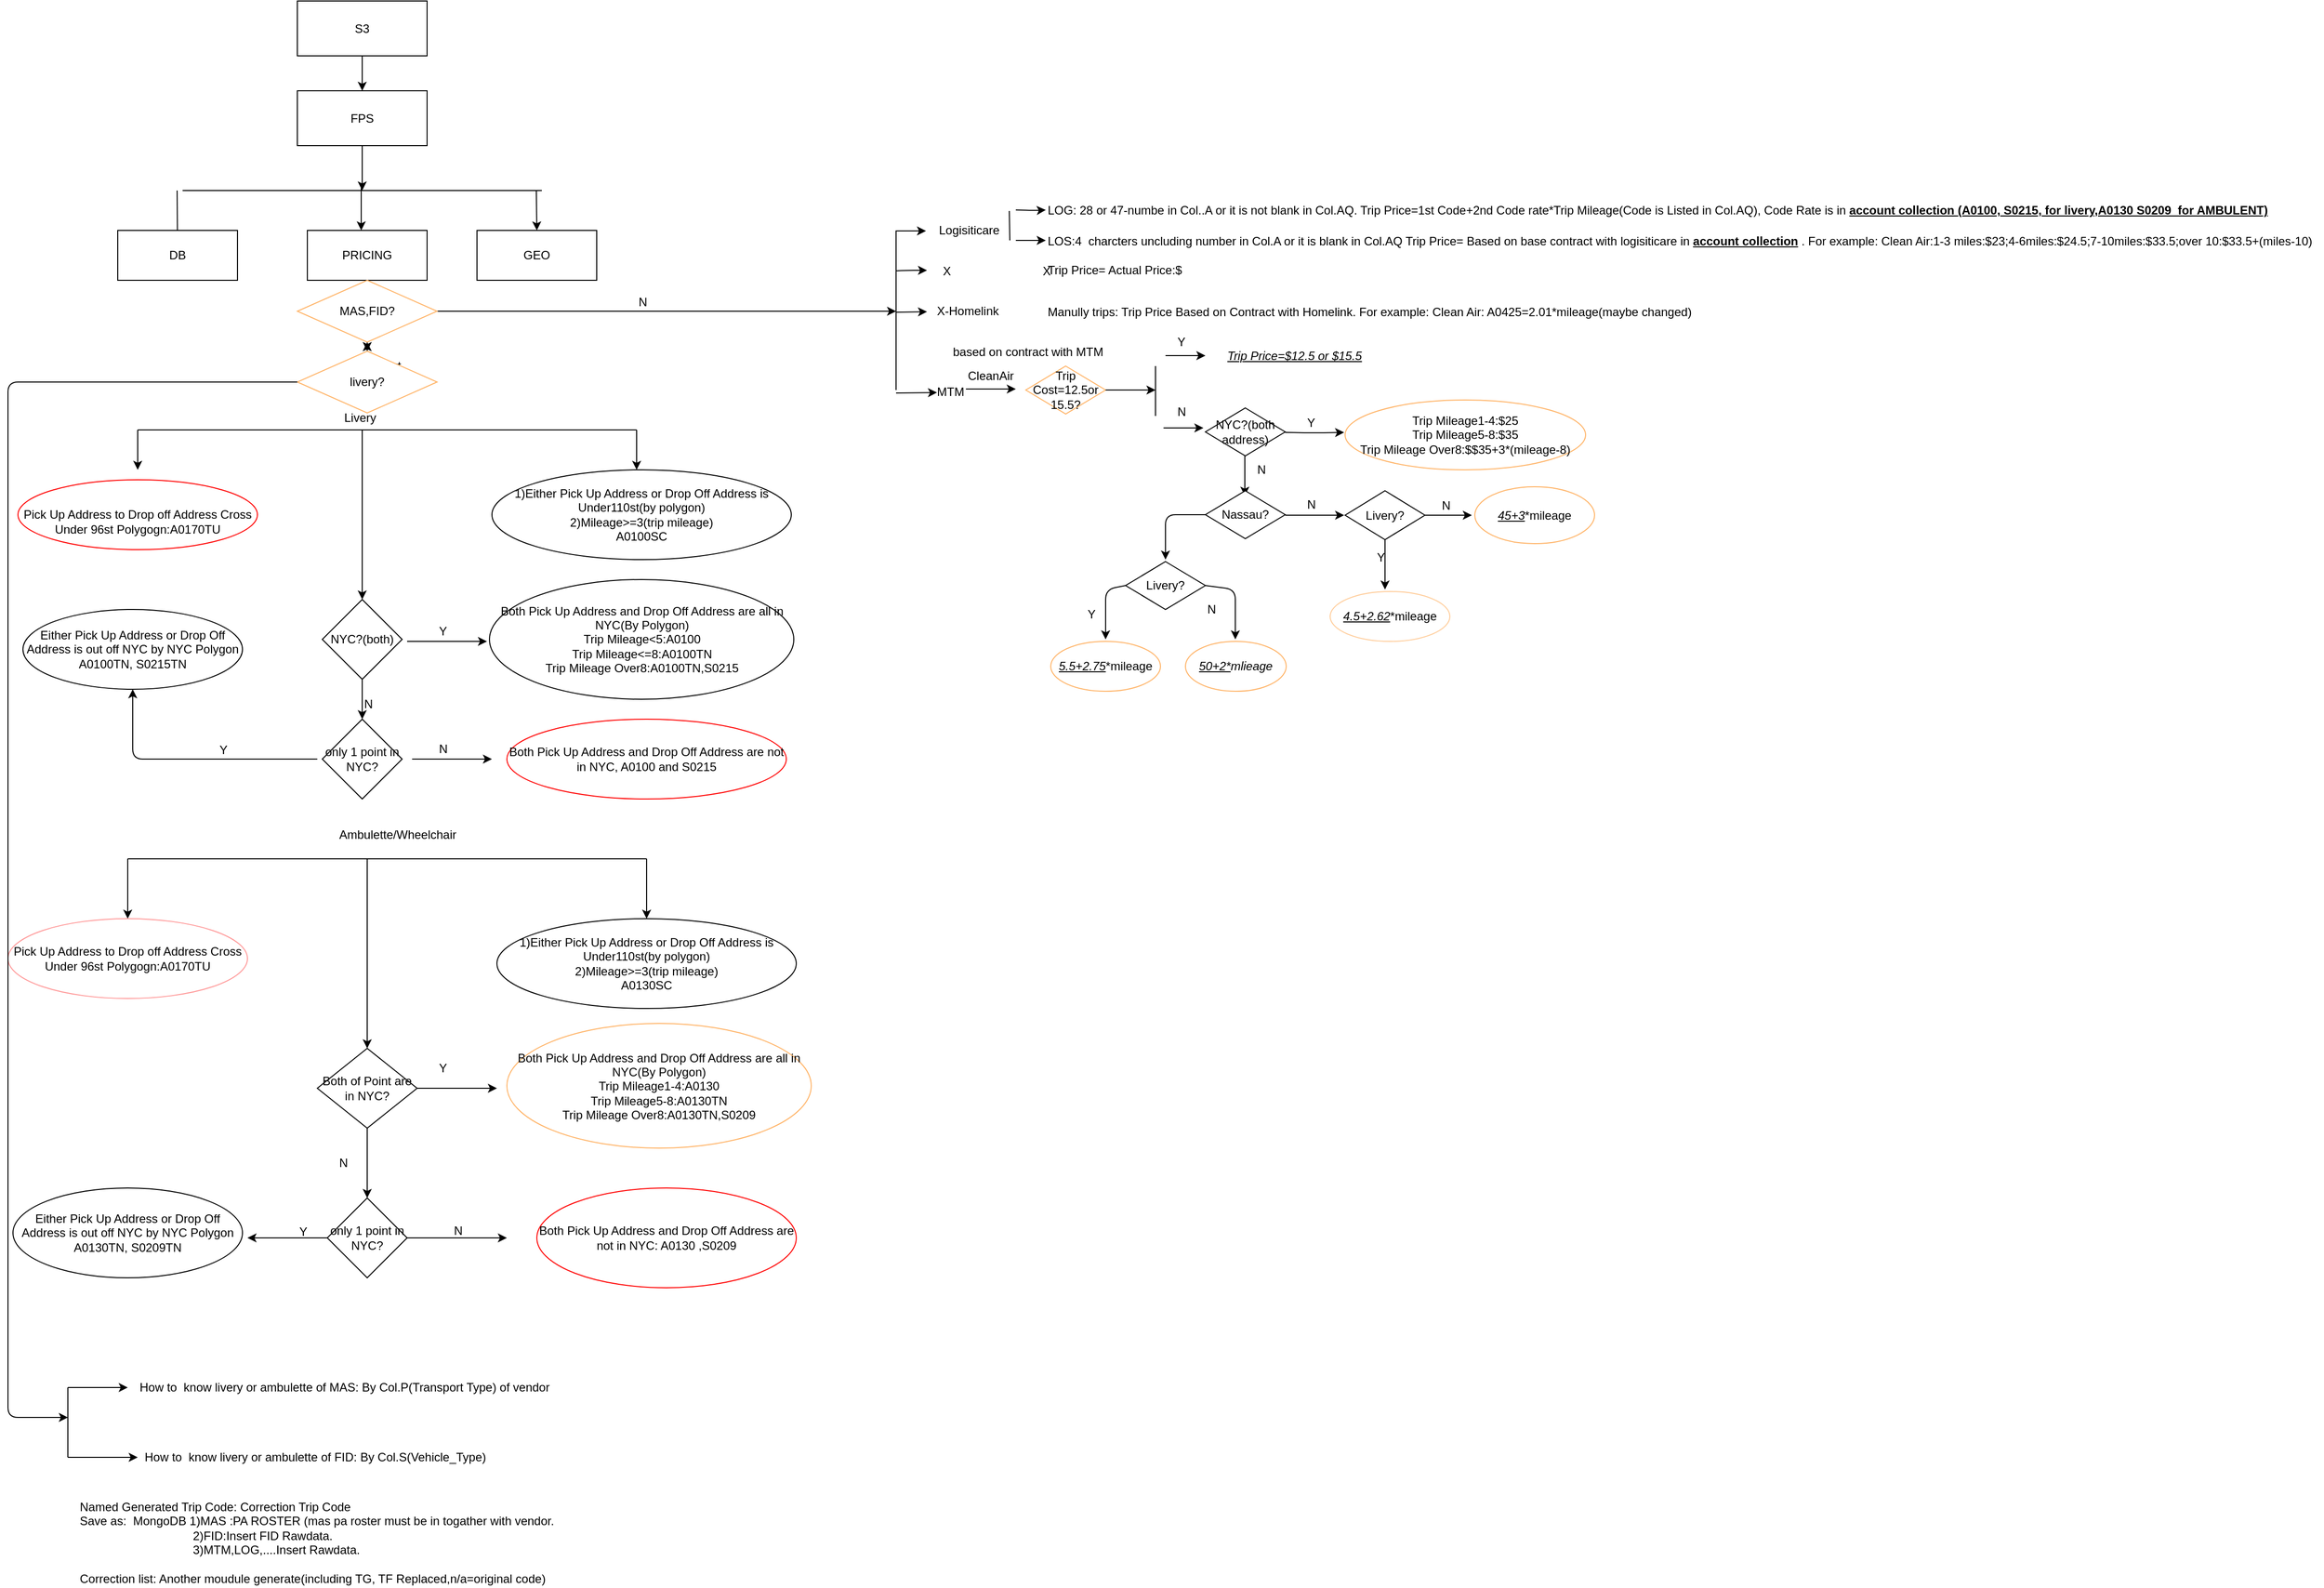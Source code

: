 <mxfile version="14.5.4" type="google" pages="5"><diagram id="P1YRkuCWIk2VBTgxHrPh" name="Page-1"><mxGraphModel dx="2486" dy="866" grid="1" gridSize="10" guides="1" tooltips="1" connect="1" arrows="1" fold="1" page="1" pageScale="1" pageWidth="850" pageHeight="1100" math="0" shadow="0"><root><mxCell id="0"/><mxCell id="1" parent="0"/><mxCell id="eF6ExUiYbYhm-WsET3-I-5" value="" style="endArrow=none;html=1;" parent="1" edge="1"><mxGeometry width="50" height="50" relative="1" as="geometry"><mxPoint x="175" y="210" as="sourcePoint"/><mxPoint x="535" y="210" as="targetPoint"/></mxGeometry></mxCell><mxCell id="eF6ExUiYbYhm-WsET3-I-6" value="" style="endArrow=classic;html=1;" parent="1" edge="1"><mxGeometry width="50" height="50" relative="1" as="geometry"><mxPoint x="169.5" y="210" as="sourcePoint"/><mxPoint x="170" y="280" as="targetPoint"/></mxGeometry></mxCell><mxCell id="eF6ExUiYbYhm-WsET3-I-8" value="" style="endArrow=classic;html=1;" parent="1" edge="1"><mxGeometry width="50" height="50" relative="1" as="geometry"><mxPoint x="529.5" y="210" as="sourcePoint"/><mxPoint x="530" y="250" as="targetPoint"/><Array as="points"/></mxGeometry></mxCell><mxCell id="eF6ExUiYbYhm-WsET3-I-9" value="" style="endArrow=classic;html=1;" parent="1" edge="1"><mxGeometry width="50" height="50" relative="1" as="geometry"><mxPoint x="354" y="207.5" as="sourcePoint"/><mxPoint x="354" y="250" as="targetPoint"/></mxGeometry></mxCell><mxCell id="eF6ExUiYbYhm-WsET3-I-14" value="" style="edgeStyle=orthogonalEdgeStyle;rounded=0;orthogonalLoop=1;jettySize=auto;html=1;" parent="1" source="eF6ExUiYbYhm-WsET3-I-10" edge="1"><mxGeometry relative="1" as="geometry"><mxPoint x="355" y="110" as="targetPoint"/><Array as="points"><mxPoint x="355" y="75"/><mxPoint x="355" y="75"/></Array></mxGeometry></mxCell><mxCell id="eF6ExUiYbYhm-WsET3-I-10" value="S3" style="rounded=0;whiteSpace=wrap;html=1;" parent="1" vertex="1"><mxGeometry x="290" y="20" width="130" height="55" as="geometry"/></mxCell><mxCell id="eF6ExUiYbYhm-WsET3-I-12" value="FPS" style="rounded=0;whiteSpace=wrap;html=1;" parent="1" vertex="1"><mxGeometry x="290" y="110" width="130" height="55" as="geometry"/></mxCell><mxCell id="eF6ExUiYbYhm-WsET3-I-25" value="" style="endArrow=classic;html=1;exitX=0.5;exitY=1;exitDx=0;exitDy=0;" parent="1" source="eF6ExUiYbYhm-WsET3-I-12" edge="1"><mxGeometry width="50" height="50" relative="1" as="geometry"><mxPoint x="330" y="230" as="sourcePoint"/><mxPoint x="355" y="210" as="targetPoint"/></mxGeometry></mxCell><mxCell id="eF6ExUiYbYhm-WsET3-I-26" value="DB" style="rounded=0;whiteSpace=wrap;html=1;" parent="1" vertex="1"><mxGeometry x="110" y="250" width="120" height="50" as="geometry"/></mxCell><mxCell id="eF6ExUiYbYhm-WsET3-I-27" value="GEO" style="rounded=0;whiteSpace=wrap;html=1;" parent="1" vertex="1"><mxGeometry x="470" y="250" width="120" height="50" as="geometry"/></mxCell><mxCell id="eF6ExUiYbYhm-WsET3-I-102" style="edgeStyle=orthogonalEdgeStyle;rounded=0;orthogonalLoop=1;jettySize=auto;html=1;exitX=0.5;exitY=1;exitDx=0;exitDy=0;entryX=0.5;entryY=0;entryDx=0;entryDy=0;" parent="1" source="eF6ExUiYbYhm-WsET3-I-28" target="eF6ExUiYbYhm-WsET3-I-97" edge="1"><mxGeometry relative="1" as="geometry"><mxPoint x="360" y="340" as="targetPoint"/><Array as="points"/></mxGeometry></mxCell><mxCell id="eF6ExUiYbYhm-WsET3-I-28" value="PRICING" style="rounded=0;whiteSpace=wrap;html=1;" parent="1" vertex="1"><mxGeometry x="300" y="250" width="120" height="50" as="geometry"/></mxCell><mxCell id="eF6ExUiYbYhm-WsET3-I-33" value="" style="endArrow=none;html=1;" parent="1" edge="1"><mxGeometry width="50" height="50" relative="1" as="geometry"><mxPoint x="130" y="450" as="sourcePoint"/><mxPoint x="630" y="450" as="targetPoint"/></mxGeometry></mxCell><mxCell id="eF6ExUiYbYhm-WsET3-I-34" value="" style="endArrow=classic;html=1;" parent="1" edge="1"><mxGeometry width="50" height="50" relative="1" as="geometry"><mxPoint x="130" y="450" as="sourcePoint"/><mxPoint x="130" y="490" as="targetPoint"/><Array as="points"/></mxGeometry></mxCell><mxCell id="eF6ExUiYbYhm-WsET3-I-35" value="" style="endArrow=classic;html=1;" parent="1" edge="1"><mxGeometry width="50" height="50" relative="1" as="geometry"><mxPoint x="355" y="450" as="sourcePoint"/><mxPoint x="355" y="620" as="targetPoint"/><Array as="points"><mxPoint x="355" y="490"/><mxPoint x="355" y="540"/></Array></mxGeometry></mxCell><mxCell id="eF6ExUiYbYhm-WsET3-I-36" value="" style="endArrow=classic;html=1;" parent="1" edge="1"><mxGeometry width="50" height="50" relative="1" as="geometry"><mxPoint x="630" y="450" as="sourcePoint"/><mxPoint x="630" y="490" as="targetPoint"/><Array as="points"/></mxGeometry></mxCell><mxCell id="eF6ExUiYbYhm-WsET3-I-38" value="&lt;br&gt;Pick Up Address to Drop off Address Cross Under 96st Polygogn:A0170TU" style="ellipse;whiteSpace=wrap;html=1;direction=west;strokeColor=#FF0000;" parent="1" vertex="1"><mxGeometry x="10" y="500" width="240" height="70" as="geometry"/></mxCell><mxCell id="eF6ExUiYbYhm-WsET3-I-39" value="1)Either Pick Up Address or Drop Off Address is Under110st(by polygon)&lt;br&gt;2)Mileage&amp;gt;=3(trip mileage)&lt;br&gt;A0100SC" style="ellipse;whiteSpace=wrap;html=1;direction=west;" parent="1" vertex="1"><mxGeometry x="485" y="490" width="300" height="90" as="geometry"/></mxCell><mxCell id="eF6ExUiYbYhm-WsET3-I-43" value="NYC?(both)" style="rhombus;whiteSpace=wrap;html=1;" parent="1" vertex="1"><mxGeometry x="315" y="620" width="80" height="80" as="geometry"/></mxCell><mxCell id="eF6ExUiYbYhm-WsET3-I-48" value="Y" style="text;html=1;resizable=0;points=[];autosize=1;align=left;verticalAlign=top;spacingTop=-4;" parent="1" vertex="1"><mxGeometry x="430" y="642" width="20" height="20" as="geometry"/></mxCell><mxCell id="eF6ExUiYbYhm-WsET3-I-56" style="edgeStyle=orthogonalEdgeStyle;rounded=0;orthogonalLoop=1;jettySize=auto;html=1;" parent="1" edge="1"><mxGeometry relative="1" as="geometry"><mxPoint x="480" y="662" as="targetPoint"/><mxPoint x="400" y="662" as="sourcePoint"/></mxGeometry></mxCell><mxCell id="eF6ExUiYbYhm-WsET3-I-49" value="Both Pick Up Address and Drop Off Address are all in NYC(By Polygon)&lt;br&gt;Trip Mileage&amp;lt;5:A0100&lt;br&gt;Trip Mileage&amp;lt;=8:A0100TN&lt;br&gt;Trip Mileage Over8:A0100TN,S0215" style="ellipse;whiteSpace=wrap;html=1;strokeColor=#000000;" parent="1" vertex="1"><mxGeometry x="482.5" y="600" width="305" height="120" as="geometry"/></mxCell><mxCell id="eF6ExUiYbYhm-WsET3-I-54" value="Either Pick Up Address or Drop Off Address is out off NYC by NYC Polygon&lt;br&gt;A0100TN, S0215TN" style="ellipse;whiteSpace=wrap;html=1;" parent="1" vertex="1"><mxGeometry x="15" y="630" width="220" height="80" as="geometry"/></mxCell><mxCell id="eF6ExUiYbYhm-WsET3-I-57" value="Livery" style="text;html=1;resizable=0;points=[];autosize=1;align=left;verticalAlign=top;spacingTop=-4;" parent="1" vertex="1"><mxGeometry x="335" y="428" width="50" height="20" as="geometry"/></mxCell><mxCell id="eF6ExUiYbYhm-WsET3-I-64" value="Ambulette/Wheelchair" style="text;html=1;resizable=0;points=[];autosize=1;align=left;verticalAlign=top;spacingTop=-4;" parent="1" vertex="1"><mxGeometry x="330" y="846" width="130" height="20" as="geometry"/></mxCell><mxCell id="eF6ExUiYbYhm-WsET3-I-65" value="" style="endArrow=none;html=1;" parent="1" edge="1"><mxGeometry width="50" height="50" relative="1" as="geometry"><mxPoint x="120" y="880" as="sourcePoint"/><mxPoint x="640" y="880" as="targetPoint"/></mxGeometry></mxCell><mxCell id="eF6ExUiYbYhm-WsET3-I-66" value="" style="endArrow=classic;html=1;entryX=0.5;entryY=0;entryDx=0;entryDy=0;" parent="1" target="eF6ExUiYbYhm-WsET3-I-71" edge="1"><mxGeometry width="50" height="50" relative="1" as="geometry"><mxPoint x="360" y="880" as="sourcePoint"/><mxPoint x="360" y="1060" as="targetPoint"/></mxGeometry></mxCell><mxCell id="eF6ExUiYbYhm-WsET3-I-67" value="" style="endArrow=classic;html=1;" parent="1" edge="1"><mxGeometry width="50" height="50" relative="1" as="geometry"><mxPoint x="120" y="880" as="sourcePoint"/><mxPoint x="120" y="940" as="targetPoint"/></mxGeometry></mxCell><mxCell id="eF6ExUiYbYhm-WsET3-I-68" value="" style="endArrow=classic;html=1;" parent="1" edge="1"><mxGeometry width="50" height="50" relative="1" as="geometry"><mxPoint x="640" y="880" as="sourcePoint"/><mxPoint x="640" y="940" as="targetPoint"/></mxGeometry></mxCell><mxCell id="eF6ExUiYbYhm-WsET3-I-69" value="Pick Up Address to Drop off Address Cross Under 96st Polygogn:A0170TU" style="ellipse;whiteSpace=wrap;html=1;direction=east;strokeColor=#FF9999;" parent="1" vertex="1"><mxGeometry y="940" width="240" height="80" as="geometry"/></mxCell><mxCell id="eF6ExUiYbYhm-WsET3-I-70" value="1)Either Pick Up Address or Drop Off Address is Under110st(by polygon)&lt;br&gt;2)Mileage&amp;gt;=3(trip mileage)&lt;br&gt;A0130SC" style="ellipse;whiteSpace=wrap;html=1;direction=west;" parent="1" vertex="1"><mxGeometry x="490" y="940" width="300" height="90" as="geometry"/></mxCell><mxCell id="lE80CjHUGrkUbGY7AUhr-4" style="edgeStyle=orthogonalEdgeStyle;rounded=0;orthogonalLoop=1;jettySize=auto;html=1;exitX=0.5;exitY=1;exitDx=0;exitDy=0;entryX=0.5;entryY=0;entryDx=0;entryDy=0;" parent="1" source="eF6ExUiYbYhm-WsET3-I-71" target="lE80CjHUGrkUbGY7AUhr-3" edge="1"><mxGeometry relative="1" as="geometry"/></mxCell><mxCell id="eF6ExUiYbYhm-WsET3-I-71" value="Both of Point are in NYC?" style="rhombus;whiteSpace=wrap;html=1;" parent="1" vertex="1"><mxGeometry x="310" y="1070" width="100" height="80" as="geometry"/></mxCell><mxCell id="eF6ExUiYbYhm-WsET3-I-73" value="" style="endArrow=classic;html=1;exitX=1;exitY=0.5;exitDx=0;exitDy=0;" parent="1" source="eF6ExUiYbYhm-WsET3-I-71" edge="1"><mxGeometry width="50" height="50" relative="1" as="geometry"><mxPoint x="10" y="1190" as="sourcePoint"/><mxPoint x="490" y="1110" as="targetPoint"/></mxGeometry></mxCell><mxCell id="eF6ExUiYbYhm-WsET3-I-74" value="Either Pick Up Address or Drop Off Address is out off NYC by NYC Polygon&lt;br&gt;A0130TN, S0209TN" style="ellipse;whiteSpace=wrap;html=1;" parent="1" vertex="1"><mxGeometry x="5" y="1210" width="230" height="90" as="geometry"/></mxCell><mxCell id="eF6ExUiYbYhm-WsET3-I-77" value="Both Pick Up Address and Drop Off Address are all in NYC(By Polygon)&lt;br&gt;Trip Mileage1-4:A0130&lt;br&gt;Trip Mileage5-8:A0130TN&lt;br&gt;Trip Mileage Over8:A0130TN,S0209" style="ellipse;whiteSpace=wrap;html=1;strokeColor=#FFB366;" parent="1" vertex="1"><mxGeometry x="500" y="1045" width="305" height="125" as="geometry"/></mxCell><mxCell id="eF6ExUiYbYhm-WsET3-I-80" value="Y" style="text;html=1;resizable=0;points=[];autosize=1;align=left;verticalAlign=top;spacingTop=-4;" parent="1" vertex="1"><mxGeometry x="430" y="1080" width="20" height="20" as="geometry"/></mxCell><mxCell id="eF6ExUiYbYhm-WsET3-I-81" value="N" style="text;html=1;resizable=0;points=[];autosize=1;align=left;verticalAlign=top;spacingTop=-4;" parent="1" vertex="1"><mxGeometry x="330" y="1175" width="20" height="20" as="geometry"/></mxCell><mxCell id="eF6ExUiYbYhm-WsET3-I-93" value="Text" style="text;html=1;resizable=0;points=[];autosize=1;align=left;verticalAlign=top;spacingTop=-4;" parent="1" vertex="1"><mxGeometry x="370" y="376" width="40" height="20" as="geometry"/></mxCell><mxCell id="eF6ExUiYbYhm-WsET3-I-109" value="" style="edgeStyle=orthogonalEdgeStyle;rounded=0;orthogonalLoop=1;jettySize=auto;html=1;" parent="1" source="eF6ExUiYbYhm-WsET3-I-97" target="eF6ExUiYbYhm-WsET3-I-108" edge="1"><mxGeometry relative="1" as="geometry"/></mxCell><mxCell id="eF6ExUiYbYhm-WsET3-I-97" value="livery?" style="rhombus;whiteSpace=wrap;html=1;strokeColor=#FFB366;" parent="1" vertex="1"><mxGeometry x="290" y="371" width="140" height="62" as="geometry"/></mxCell><mxCell id="eF6ExUiYbYhm-WsET3-I-112" value="" style="edgeStyle=orthogonalEdgeStyle;rounded=0;orthogonalLoop=1;jettySize=auto;html=1;" parent="1" source="eF6ExUiYbYhm-WsET3-I-108" edge="1"><mxGeometry relative="1" as="geometry"><mxPoint x="890" y="331" as="targetPoint"/></mxGeometry></mxCell><mxCell id="eF6ExUiYbYhm-WsET3-I-108" value="MAS,FID?" style="rhombus;whiteSpace=wrap;html=1;strokeColor=#FFB366;" parent="1" vertex="1"><mxGeometry x="290" y="300" width="140" height="62" as="geometry"/></mxCell><mxCell id="eF6ExUiYbYhm-WsET3-I-107" value="&lt;br&gt;&lt;br&gt;&lt;br&gt;" style="text;html=1;resizable=0;points=[];autosize=1;align=left;verticalAlign=top;spacingTop=-4;" parent="1" vertex="1"><mxGeometry x="480" y="402" width="20" height="40" as="geometry"/></mxCell><mxCell id="eF6ExUiYbYhm-WsET3-I-113" value="N" style="text;html=1;resizable=0;points=[];autosize=1;align=left;verticalAlign=top;spacingTop=-4;" parent="1" vertex="1"><mxGeometry x="630" y="311.5" width="20" height="20" as="geometry"/></mxCell><mxCell id="eF6ExUiYbYhm-WsET3-I-118" value="MTM" style="text;html=1;resizable=0;points=[];autosize=1;align=left;verticalAlign=top;spacingTop=-4;" parent="1" vertex="1"><mxGeometry x="929" y="402" width="40" height="20" as="geometry"/></mxCell><mxCell id="eF6ExUiYbYhm-WsET3-I-121" value="" style="endArrow=classic;html=1;" parent="1" edge="1"><mxGeometry width="50" height="50" relative="1" as="geometry"><mxPoint x="890" y="250.5" as="sourcePoint"/><mxPoint x="920" y="250.5" as="targetPoint"/></mxGeometry></mxCell><mxCell id="eF6ExUiYbYhm-WsET3-I-124" value="Logisiticare" style="text;html=1;resizable=0;points=[];autosize=1;align=left;verticalAlign=top;spacingTop=-4;" parent="1" vertex="1"><mxGeometry x="931" y="240" width="80" height="20" as="geometry"/></mxCell><mxCell id="eF6ExUiYbYhm-WsET3-I-129" value="" style="endArrow=classic;html=1;" parent="1" edge="1"><mxGeometry width="50" height="50" relative="1" as="geometry"><mxPoint x="890" y="290.5" as="sourcePoint"/><mxPoint x="921" y="290" as="targetPoint"/><Array as="points"><mxPoint x="901" y="290"/></Array></mxGeometry></mxCell><mxCell id="eF6ExUiYbYhm-WsET3-I-130" value="X-Homelink" style="text;html=1;resizable=0;points=[];autosize=1;align=left;verticalAlign=top;spacingTop=-4;" parent="1" vertex="1"><mxGeometry x="929" y="321" width="80" height="20" as="geometry"/></mxCell><mxCell id="eF6ExUiYbYhm-WsET3-I-132" value="only 1 point in NYC?" style="rhombus;whiteSpace=wrap;html=1;" parent="1" vertex="1"><mxGeometry x="315" y="740" width="80" height="80" as="geometry"/></mxCell><mxCell id="eF6ExUiYbYhm-WsET3-I-133" value="" style="endArrow=classic;html=1;exitX=0.5;exitY=1;exitDx=0;exitDy=0;entryX=0.5;entryY=0;entryDx=0;entryDy=0;" parent="1" source="eF6ExUiYbYhm-WsET3-I-43" target="eF6ExUiYbYhm-WsET3-I-132" edge="1"><mxGeometry width="50" height="50" relative="1" as="geometry"><mxPoint x="360" y="720" as="sourcePoint"/><mxPoint x="325" y="720.5" as="targetPoint"/></mxGeometry></mxCell><mxCell id="eF6ExUiYbYhm-WsET3-I-134" value="N" style="text;html=1;resizable=0;points=[];autosize=1;align=left;verticalAlign=top;spacingTop=-4;" parent="1" vertex="1"><mxGeometry x="355" y="715" width="20" height="20" as="geometry"/></mxCell><mxCell id="eF6ExUiYbYhm-WsET3-I-140" value="" style="endArrow=classic;html=1;" parent="1" edge="1"><mxGeometry width="50" height="50" relative="1" as="geometry"><mxPoint x="310" y="780" as="sourcePoint"/><mxPoint x="125" y="710" as="targetPoint"/><Array as="points"><mxPoint x="125" y="780"/></Array></mxGeometry></mxCell><mxCell id="eF6ExUiYbYhm-WsET3-I-145" value="" style="endArrow=classic;html=1;" parent="1" edge="1"><mxGeometry width="50" height="50" relative="1" as="geometry"><mxPoint x="405" y="780" as="sourcePoint"/><mxPoint x="485" y="780" as="targetPoint"/></mxGeometry></mxCell><mxCell id="eF6ExUiYbYhm-WsET3-I-149" value="Both Pick Up Address and Drop Off Address are not in NYC, A0100 and S0215" style="ellipse;whiteSpace=wrap;html=1;strokeColor=#FF0000;" parent="1" vertex="1"><mxGeometry x="500" y="740" width="280" height="80" as="geometry"/></mxCell><mxCell id="eF6ExUiYbYhm-WsET3-I-156" value="Named Generated Trip Code: Correction Trip Code&lt;br&gt;Save as:&amp;nbsp; MongoDB 1)MAS :PA ROSTER (mas pa roster must be in togather with vendor.&lt;br&gt;&amp;nbsp; &amp;nbsp; &amp;nbsp; &amp;nbsp; &amp;nbsp; &amp;nbsp; &amp;nbsp; &amp;nbsp; &amp;nbsp; &amp;nbsp; &amp;nbsp; &amp;nbsp; &amp;nbsp; &amp;nbsp; &amp;nbsp; &amp;nbsp; &amp;nbsp; 2)FID:Insert FID Rawdata.&lt;br&gt;&amp;nbsp; &amp;nbsp; &amp;nbsp; &amp;nbsp; &amp;nbsp; &amp;nbsp; &amp;nbsp; &amp;nbsp; &amp;nbsp; &amp;nbsp; &amp;nbsp; &amp;nbsp; &amp;nbsp; &amp;nbsp; &amp;nbsp; &amp;nbsp; &amp;nbsp; 3)MTM,LOG,....Insert Rawdata.&lt;br&gt;&lt;br&gt;Correction list: Another moudule generate(including TG, TF Replaced,n/a=original code)" style="text;html=1;resizable=0;points=[];autosize=1;align=left;verticalAlign=top;spacingTop=-4;" parent="1" vertex="1"><mxGeometry x="70" y="1520" width="490" height="90" as="geometry"/></mxCell><mxCell id="eF6ExUiYbYhm-WsET3-I-163" value="" style="endArrow=none;html=1;" parent="1" edge="1"><mxGeometry width="50" height="50" relative="1" as="geometry"><mxPoint x="1004" y="260" as="sourcePoint"/><mxPoint x="1003.5" y="230.5" as="targetPoint"/><Array as="points"/></mxGeometry></mxCell><mxCell id="eF6ExUiYbYhm-WsET3-I-165" value="" style="endArrow=classic;html=1;" parent="1" edge="1"><mxGeometry width="50" height="50" relative="1" as="geometry"><mxPoint x="1010" y="229.5" as="sourcePoint"/><mxPoint x="1040" y="229.5" as="targetPoint"/><Array as="points"><mxPoint x="1030" y="230"/><mxPoint x="1040" y="229.5"/></Array></mxGeometry></mxCell><mxCell id="eF6ExUiYbYhm-WsET3-I-166" value="" style="endArrow=classic;html=1;" parent="1" edge="1"><mxGeometry width="50" height="50" relative="1" as="geometry"><mxPoint x="1010" y="260" as="sourcePoint"/><mxPoint x="1040" y="260" as="targetPoint"/><Array as="points"/></mxGeometry></mxCell><mxCell id="eF6ExUiYbYhm-WsET3-I-167" value="LOG: 28 or 47-numbe in Col..A or it is not blank in Col.AQ. Trip Price=1st Code+2nd Code rate*Trip Mileage(Code is Listed in Col.AQ), Code Rate is in &lt;u&gt;&lt;b&gt;account collection (A0100, S0215, for livery,A0130 S0209&amp;nbsp; for AMBULENT)&lt;/b&gt;&lt;/u&gt;" style="text;html=1;resizable=0;points=[];autosize=1;align=left;verticalAlign=top;spacingTop=-4;" parent="1" vertex="1"><mxGeometry x="1040" y="220" width="1240" height="20" as="geometry"/></mxCell><mxCell id="eF6ExUiYbYhm-WsET3-I-173" value="LOS:4&amp;nbsp; charcters uncluding number in Col.A or it is blank in Col.AQ Trip Price= Based on base contract with logisiticare in&amp;nbsp;&lt;b&gt;&lt;u&gt;account collection&lt;/u&gt;&lt;/b&gt;&amp;nbsp;. For example: Clean Air:1-3 miles:$23;4-6miles:$24.5;7-10miles:$33.5;over 10:$33.5+(miles-10)" style="text;html=1;resizable=0;points=[];autosize=1;align=left;verticalAlign=top;spacingTop=-4;" parent="1" vertex="1"><mxGeometry x="1040" y="250.5" width="1280" height="20" as="geometry"/></mxCell><mxCell id="eF6ExUiYbYhm-WsET3-I-176" value="Trip Price= Actual Price:$" style="text;html=1;resizable=0;points=[];autosize=1;align=left;verticalAlign=top;spacingTop=-4;" parent="1" vertex="1"><mxGeometry x="1040" y="280" width="150" height="20" as="geometry"/></mxCell><mxCell id="eF6ExUiYbYhm-WsET3-I-183" value="Manully trips: Trip Price Based on Contract with Homelink. For example: Clean Air: A0425=2.01*mileage(maybe changed)" style="text;html=1;resizable=0;points=[];autosize=1;align=left;verticalAlign=top;spacingTop=-4;" parent="1" vertex="1"><mxGeometry x="1040" y="321.5" width="660" height="20" as="geometry"/></mxCell><mxCell id="eF6ExUiYbYhm-WsET3-I-192" value="" style="endArrow=classic;html=1;entryX=0.833;entryY=1.175;entryDx=0;entryDy=0;entryPerimeter=0;" parent="1" target="eF6ExUiYbYhm-WsET3-I-291" edge="1"><mxGeometry width="50" height="50" relative="1" as="geometry"><mxPoint x="960" y="409" as="sourcePoint"/><mxPoint x="770" y="409" as="targetPoint"/></mxGeometry></mxCell><mxCell id="eF6ExUiYbYhm-WsET3-I-194" value="" style="endArrow=none;html=1;" parent="1" edge="1"><mxGeometry width="50" height="50" relative="1" as="geometry"><mxPoint x="1150" y="436" as="sourcePoint"/><mxPoint x="1150" y="386" as="targetPoint"/><Array as="points"><mxPoint x="1150" y="406"/></Array></mxGeometry></mxCell><mxCell id="eF6ExUiYbYhm-WsET3-I-197" value="" style="endArrow=classic;html=1;" parent="1" edge="1"><mxGeometry width="50" height="50" relative="1" as="geometry"><mxPoint x="1160" y="375.5" as="sourcePoint"/><mxPoint x="1200" y="375.5" as="targetPoint"/><Array as="points"/></mxGeometry></mxCell><mxCell id="eF6ExUiYbYhm-WsET3-I-201" value="Trip Cost=12.5or 15.5?" style="rhombus;whiteSpace=wrap;html=1;strokeColor=#FFB366;" parent="1" vertex="1"><mxGeometry x="1020" y="386" width="80" height="48" as="geometry"/></mxCell><mxCell id="eF6ExUiYbYhm-WsET3-I-204" value="" style="endArrow=classic;html=1;" parent="1" edge="1"><mxGeometry width="50" height="50" relative="1" as="geometry"><mxPoint x="1100" y="410" as="sourcePoint"/><mxPoint x="1150" y="410" as="targetPoint"/></mxGeometry></mxCell><mxCell id="eF6ExUiYbYhm-WsET3-I-209" value="&lt;u&gt;&lt;i&gt;Trip Price=$12.5 or $15.5&lt;/i&gt;&lt;/u&gt;" style="text;html=1;resizable=0;points=[];autosize=1;align=left;verticalAlign=top;spacingTop=-4;" parent="1" vertex="1"><mxGeometry x="1220" y="365.5" width="150" height="20" as="geometry"/></mxCell><mxCell id="eF6ExUiYbYhm-WsET3-I-210" value="Y" style="text;html=1;resizable=0;points=[];autosize=1;align=left;verticalAlign=top;spacingTop=-4;" parent="1" vertex="1"><mxGeometry x="1170" y="352" width="20" height="20" as="geometry"/></mxCell><mxCell id="eF6ExUiYbYhm-WsET3-I-211" value="N" style="text;html=1;resizable=0;points=[];autosize=1;align=left;verticalAlign=top;spacingTop=-4;" parent="1" vertex="1"><mxGeometry x="1170" y="422" width="20" height="20" as="geometry"/></mxCell><mxCell id="eF6ExUiYbYhm-WsET3-I-214" value="NYC?(both address)" style="rhombus;whiteSpace=wrap;html=1;strokeColor=#000000;" parent="1" vertex="1"><mxGeometry x="1200" y="428" width="80" height="48" as="geometry"/></mxCell><mxCell id="eF6ExUiYbYhm-WsET3-I-216" value="" style="endArrow=classic;html=1;" parent="1" edge="1"><mxGeometry width="50" height="50" relative="1" as="geometry"><mxPoint x="1239.5" y="476" as="sourcePoint"/><mxPoint x="1239.5" y="516" as="targetPoint"/></mxGeometry></mxCell><mxCell id="eF6ExUiYbYhm-WsET3-I-217" value="N" style="text;html=1;resizable=0;points=[];autosize=1;align=left;verticalAlign=top;spacingTop=-4;" parent="1" vertex="1"><mxGeometry x="1250" y="480" width="20" height="20" as="geometry"/></mxCell><mxCell id="eF6ExUiYbYhm-WsET3-I-220" value="Y" style="text;html=1;resizable=0;points=[];autosize=1;align=left;verticalAlign=top;spacingTop=-4;" parent="1" vertex="1"><mxGeometry x="1300" y="433" width="20" height="20" as="geometry"/></mxCell><mxCell id="eF6ExUiYbYhm-WsET3-I-225" value="Nassau?" style="rhombus;whiteSpace=wrap;html=1;strokeColor=#000000;" parent="1" vertex="1"><mxGeometry x="1200" y="511" width="80" height="48" as="geometry"/></mxCell><mxCell id="eF6ExUiYbYhm-WsET3-I-226" value="" style="endArrow=classic;html=1;exitX=0;exitY=0.5;exitDx=0;exitDy=0;" parent="1" source="eF6ExUiYbYhm-WsET3-I-225" edge="1"><mxGeometry width="50" height="50" relative="1" as="geometry"><mxPoint x="920" y="530" as="sourcePoint"/><mxPoint x="1160" y="580" as="targetPoint"/><Array as="points"><mxPoint x="1160" y="535"/></Array></mxGeometry></mxCell><mxCell id="eF6ExUiYbYhm-WsET3-I-227" value="Y" style="text;html=1;resizable=0;points=[];autosize=1;align=left;verticalAlign=top;spacingTop=-4;" parent="1" vertex="1"><mxGeometry x="1080" y="625" width="20" height="20" as="geometry"/></mxCell><mxCell id="eF6ExUiYbYhm-WsET3-I-229" value="N" style="text;html=1;resizable=0;points=[];autosize=1;align=left;verticalAlign=top;spacingTop=-4;" parent="1" vertex="1"><mxGeometry x="1300" y="515" width="20" height="20" as="geometry"/></mxCell><mxCell id="eF6ExUiYbYhm-WsET3-I-232" value="Livery?" style="rhombus;whiteSpace=wrap;html=1;strokeColor=#000000;" parent="1" vertex="1"><mxGeometry x="1120" y="582" width="80" height="48" as="geometry"/></mxCell><mxCell id="eF6ExUiYbYhm-WsET3-I-241" value="&lt;i&gt;&lt;u&gt;5.5+2.75&lt;/u&gt;&lt;/i&gt;*mileage" style="ellipse;whiteSpace=wrap;html=1;strokeColor=#FFB366;" parent="1" vertex="1"><mxGeometry x="1045" y="662" width="110" height="50" as="geometry"/></mxCell><mxCell id="eF6ExUiYbYhm-WsET3-I-248" value="" style="endArrow=classic;html=1;exitX=0;exitY=0.5;exitDx=0;exitDy=0;" parent="1" source="eF6ExUiYbYhm-WsET3-I-232" edge="1"><mxGeometry width="50" height="50" relative="1" as="geometry"><mxPoint x="1100" y="606" as="sourcePoint"/><mxPoint x="1100" y="660" as="targetPoint"/><Array as="points"><mxPoint x="1100" y="610"/></Array></mxGeometry></mxCell><mxCell id="eF6ExUiYbYhm-WsET3-I-252" value="&lt;i&gt;&lt;u&gt;50+2*&lt;/u&gt;mlieage&lt;/i&gt;" style="ellipse;whiteSpace=wrap;html=1;strokeColor=#FFB366;" parent="1" vertex="1"><mxGeometry x="1180" y="662" width="101" height="50" as="geometry"/></mxCell><mxCell id="eF6ExUiYbYhm-WsET3-I-254" value="N" style="text;html=1;resizable=0;points=[];autosize=1;align=left;verticalAlign=top;spacingTop=-4;" parent="1" vertex="1"><mxGeometry x="1200" y="620" width="20" height="20" as="geometry"/></mxCell><mxCell id="eF6ExUiYbYhm-WsET3-I-269" value="Livery?" style="rhombus;whiteSpace=wrap;html=1;strokeColor=#000000;" parent="1" vertex="1"><mxGeometry x="1340" y="511" width="80" height="49" as="geometry"/></mxCell><mxCell id="eF6ExUiYbYhm-WsET3-I-273" value="&lt;i&gt;&lt;u&gt;4.5+2.62&lt;/u&gt;&lt;/i&gt;*mileage" style="ellipse;whiteSpace=wrap;html=1;strokeColor=#FFCC99;" parent="1" vertex="1"><mxGeometry x="1325" y="612" width="120" height="50" as="geometry"/></mxCell><mxCell id="eF6ExUiYbYhm-WsET3-I-274" value="&lt;i&gt;&lt;u&gt;45+3&lt;/u&gt;&lt;/i&gt;*mileage" style="ellipse;whiteSpace=wrap;html=1;strokeColor=#FFB366;" parent="1" vertex="1"><mxGeometry x="1470" y="507" width="120" height="57" as="geometry"/></mxCell><mxCell id="eF6ExUiYbYhm-WsET3-I-279" value="Y" style="text;html=1;resizable=0;points=[];autosize=1;align=left;verticalAlign=top;spacingTop=-4;" parent="1" vertex="1"><mxGeometry x="1370" y="568" width="20" height="20" as="geometry"/></mxCell><mxCell id="eF6ExUiYbYhm-WsET3-I-280" value="N" style="text;html=1;resizable=0;points=[];autosize=1;align=left;verticalAlign=top;spacingTop=-4;" parent="1" vertex="1"><mxGeometry x="1435" y="515.5" width="20" height="20" as="geometry"/></mxCell><mxCell id="eF6ExUiYbYhm-WsET3-I-286" value="Trip Mileage1-4:$25&lt;br&gt;Trip Mileage5-8:$35&lt;br&gt;Trip Mileage Over8:$$35+3*(mileage-8)" style="ellipse;whiteSpace=wrap;html=1;strokeColor=#FFB366;" parent="1" vertex="1"><mxGeometry x="1340" y="420" width="241" height="70" as="geometry"/></mxCell><mxCell id="eF6ExUiYbYhm-WsET3-I-288" value="based on contract with MTM" style="text;html=1;resizable=0;points=[];autosize=1;align=left;verticalAlign=top;spacingTop=-4;" parent="1" vertex="1"><mxGeometry x="945" y="362" width="170" height="20" as="geometry"/></mxCell><mxCell id="eF6ExUiYbYhm-WsET3-I-291" value="CleanAir" style="text;html=1;resizable=0;points=[];autosize=1;align=left;verticalAlign=top;spacingTop=-4;" parent="1" vertex="1"><mxGeometry x="960" y="385.5" width="60" height="20" as="geometry"/></mxCell><mxCell id="eF6ExUiYbYhm-WsET3-I-292" value="X" style="text;html=1;resizable=0;points=[];autosize=1;align=left;verticalAlign=top;spacingTop=-4;" parent="1" vertex="1"><mxGeometry x="935" y="280.5" width="20" height="20" as="geometry"/></mxCell><mxCell id="Cdq6PGuYSJE9oY-Pz7wM-22" value="X" style="text;html=1;resizable=0;points=[];autosize=1;align=left;verticalAlign=top;spacingTop=-4;" parent="1" vertex="1"><mxGeometry x="1035" y="280.5" width="20" height="20" as="geometry"/></mxCell><mxCell id="lE80CjHUGrkUbGY7AUhr-5" style="edgeStyle=orthogonalEdgeStyle;rounded=0;orthogonalLoop=1;jettySize=auto;html=1;exitX=0;exitY=0.5;exitDx=0;exitDy=0;" parent="1" source="lE80CjHUGrkUbGY7AUhr-3" edge="1"><mxGeometry relative="1" as="geometry"><mxPoint x="240" y="1260" as="targetPoint"/></mxGeometry></mxCell><mxCell id="lE80CjHUGrkUbGY7AUhr-8" style="edgeStyle=orthogonalEdgeStyle;rounded=0;orthogonalLoop=1;jettySize=auto;html=1;exitX=1;exitY=0.5;exitDx=0;exitDy=0;" parent="1" source="lE80CjHUGrkUbGY7AUhr-3" edge="1"><mxGeometry relative="1" as="geometry"><mxPoint x="500" y="1260" as="targetPoint"/></mxGeometry></mxCell><mxCell id="lE80CjHUGrkUbGY7AUhr-3" value="only 1 point in NYC?" style="rhombus;whiteSpace=wrap;html=1;" parent="1" vertex="1"><mxGeometry x="320" y="1220" width="80" height="80" as="geometry"/></mxCell><mxCell id="lE80CjHUGrkUbGY7AUhr-6" value="Y" style="text;html=1;resizable=0;points=[];autosize=1;align=left;verticalAlign=top;spacingTop=-4;" parent="1" vertex="1"><mxGeometry x="290" y="1244" width="20" height="20" as="geometry"/></mxCell><mxCell id="lE80CjHUGrkUbGY7AUhr-7" value="Both Pick Up Address and Drop Off Address are not in NYC: A0130 ,S0209" style="ellipse;whiteSpace=wrap;html=1;strokeColor=#FF0000;direction=south;" parent="1" vertex="1"><mxGeometry x="530" y="1210" width="260" height="100" as="geometry"/></mxCell><mxCell id="lE80CjHUGrkUbGY7AUhr-9" value="N" style="text;html=1;resizable=0;points=[];autosize=1;align=left;verticalAlign=top;spacingTop=-4;" parent="1" vertex="1"><mxGeometry x="445" y="1243" width="20" height="20" as="geometry"/></mxCell><mxCell id="u6yjfZlGLyBwbAhDF8Sc-1" value="N" style="text;html=1;resizable=0;points=[];autosize=1;align=left;verticalAlign=top;spacingTop=-4;" parent="1" vertex="1"><mxGeometry x="430" y="760" width="20" height="20" as="geometry"/></mxCell><mxCell id="u6yjfZlGLyBwbAhDF8Sc-2" value="Y" style="text;html=1;resizable=0;points=[];autosize=1;align=left;verticalAlign=top;spacingTop=-4;" parent="1" vertex="1"><mxGeometry x="210" y="761" width="20" height="20" as="geometry"/></mxCell><mxCell id="u6yjfZlGLyBwbAhDF8Sc-3" value="How to &amp;nbsp;know livery or ambulette of MAS: By Col.P(Transport Type) of vendor" style="text;html=1;resizable=0;points=[];autosize=1;align=left;verticalAlign=top;spacingTop=-4;" parent="1" vertex="1"><mxGeometry x="130" y="1400" width="430" height="20" as="geometry"/></mxCell><mxCell id="eF6ExUiYbYhm-WsET3-I-294" value="How to &amp;nbsp;know livery or ambulette of FID: By Col.S(Vehicle_Type)&lt;br&gt;&lt;table border=&quot;0&quot; cellpadding=&quot;0&quot; cellspacing=&quot;0&quot; width=&quot;128&quot; style=&quot;border-collapse: collapse ; width: 96pt&quot;&gt;&lt;tbody&gt;&lt;tr style=&quot;height: 15.0pt&quot;&gt;  &lt;td height=&quot;20&quot; width=&quot;128&quot; style=&quot;height: 15.0pt ; width: 96pt&quot;&gt;&lt;br&gt;&lt;/td&gt;&lt;/tr&gt;&lt;/tbody&gt;&lt;/table&gt;" style="text;html=1;resizable=0;points=[];autosize=1;align=left;verticalAlign=top;spacingTop=-4;" parent="1" vertex="1"><mxGeometry x="135" y="1470" width="360" height="40" as="geometry"/></mxCell><mxCell id="eF6ExUiYbYhm-WsET3-I-298" value="" style="endArrow=classic;html=1;exitX=0;exitY=0.5;exitDx=0;exitDy=0;" parent="1" source="eF6ExUiYbYhm-WsET3-I-97" edge="1"><mxGeometry width="50" height="50" relative="1" as="geometry"><mxPoint x="200" y="390" as="sourcePoint"/><mxPoint x="60" y="1440" as="targetPoint"/><Array as="points"><mxPoint y="402"/><mxPoint y="950"/><mxPoint y="1440"/></Array></mxGeometry></mxCell><mxCell id="eF6ExUiYbYhm-WsET3-I-302" value="" style="endArrow=none;html=1;" parent="1" edge="1"><mxGeometry width="50" height="50" relative="1" as="geometry"><mxPoint x="60" y="1410" as="sourcePoint"/><mxPoint x="60" y="1480" as="targetPoint"/></mxGeometry></mxCell><mxCell id="eF6ExUiYbYhm-WsET3-I-304" value="" style="endArrow=classic;html=1;" parent="1" edge="1"><mxGeometry width="50" height="50" relative="1" as="geometry"><mxPoint x="60" y="1410" as="sourcePoint"/><mxPoint x="120" y="1410" as="targetPoint"/></mxGeometry></mxCell><mxCell id="eF6ExUiYbYhm-WsET3-I-306" value="" style="endArrow=classic;html=1;" parent="1" edge="1"><mxGeometry width="50" height="50" relative="1" as="geometry"><mxPoint x="60" y="1480" as="sourcePoint"/><mxPoint x="130" y="1480" as="targetPoint"/></mxGeometry></mxCell><mxCell id="Cdq6PGuYSJE9oY-Pz7wM-9" value="" style="endArrow=classic;html=1;" parent="1" edge="1"><mxGeometry width="50" height="50" relative="1" as="geometry"><mxPoint x="890" y="332" as="sourcePoint"/><mxPoint x="921" y="331.5" as="targetPoint"/><Array as="points"/></mxGeometry></mxCell><mxCell id="Cdq6PGuYSJE9oY-Pz7wM-11" value="" style="endArrow=classic;html=1;exitX=1;exitY=0.5;exitDx=0;exitDy=0;" parent="1" edge="1"><mxGeometry width="50" height="50" relative="1" as="geometry"><mxPoint x="1280" y="452.5" as="sourcePoint"/><mxPoint x="1339" y="452.5" as="targetPoint"/><Array as="points"><mxPoint x="1309" y="453"/><mxPoint x="1339" y="452.5"/></Array></mxGeometry></mxCell><mxCell id="Cdq6PGuYSJE9oY-Pz7wM-14" value="" style="endArrow=classic;html=1;" parent="1" edge="1"><mxGeometry width="50" height="50" relative="1" as="geometry"><mxPoint x="1158" y="448" as="sourcePoint"/><mxPoint x="1198" y="448" as="targetPoint"/><Array as="points"><mxPoint x="1158" y="448"/></Array></mxGeometry></mxCell><mxCell id="Cdq6PGuYSJE9oY-Pz7wM-19" value="" style="endArrow=classic;html=1;" parent="1" edge="1"><mxGeometry width="50" height="50" relative="1" as="geometry"><mxPoint x="890" y="413" as="sourcePoint"/><mxPoint x="931" y="412.5" as="targetPoint"/></mxGeometry></mxCell><mxCell id="Cdq6PGuYSJE9oY-Pz7wM-21" value="" style="endArrow=none;html=1;" parent="1" edge="1"><mxGeometry width="50" height="50" relative="1" as="geometry"><mxPoint x="890" y="410" as="sourcePoint"/><mxPoint x="890" y="250" as="targetPoint"/></mxGeometry></mxCell><mxCell id="Cdq6PGuYSJE9oY-Pz7wM-26" value="" style="endArrow=classic;html=1;exitX=1;exitY=0.5;exitDx=0;exitDy=0;" parent="1" edge="1"><mxGeometry width="50" height="50" relative="1" as="geometry"><mxPoint x="1420" y="535.5" as="sourcePoint"/><mxPoint x="1467" y="535.5" as="targetPoint"/></mxGeometry></mxCell><mxCell id="Cdq6PGuYSJE9oY-Pz7wM-28" value="" style="endArrow=classic;html=1;exitX=1;exitY=0.5;exitDx=0;exitDy=0;" parent="1" edge="1"><mxGeometry width="50" height="50" relative="1" as="geometry"><mxPoint x="1280" y="535.5" as="sourcePoint"/><mxPoint x="1339" y="535.5" as="targetPoint"/><Array as="points"><mxPoint x="1309" y="535.5"/><mxPoint x="1329" y="535.5"/></Array></mxGeometry></mxCell><mxCell id="Cdq6PGuYSJE9oY-Pz7wM-37" value="" style="endArrow=classic;html=1;exitX=0.5;exitY=1;exitDx=0;exitDy=0;" parent="1" source="eF6ExUiYbYhm-WsET3-I-269" edge="1"><mxGeometry width="50" height="50" relative="1" as="geometry"><mxPoint x="1430" y="580" as="sourcePoint"/><mxPoint x="1380" y="610" as="targetPoint"/></mxGeometry></mxCell><mxCell id="Cdq6PGuYSJE9oY-Pz7wM-42" value="" style="endArrow=classic;html=1;exitX=1;exitY=0.5;exitDx=0;exitDy=0;" parent="1" source="eF6ExUiYbYhm-WsET3-I-232" edge="1"><mxGeometry width="50" height="50" relative="1" as="geometry"><mxPoint x="1210" y="602" as="sourcePoint"/><mxPoint x="1230" y="660" as="targetPoint"/><Array as="points"><mxPoint x="1230" y="610"/></Array></mxGeometry></mxCell></root></mxGraphModel></diagram><diagram name="Updated Pricing" id="eMnDfKTRPuxDhY6TQbfB"><mxGraphModel dx="2491" dy="736" grid="1" gridSize="10" guides="1" tooltips="1" connect="1" arrows="1" fold="1" page="1" pageScale="1" pageWidth="1100" pageHeight="850" math="0" shadow="0"><root><mxCell id="2Kw5KBbf9trKXw11CMtb-0"/><mxCell id="2Kw5KBbf9trKXw11CMtb-1" parent="2Kw5KBbf9trKXw11CMtb-0"/><mxCell id="2Kw5KBbf9trKXw11CMtb-2" value="" style="endArrow=none;html=1;" edge="1" parent="2Kw5KBbf9trKXw11CMtb-1"><mxGeometry width="50" height="50" relative="1" as="geometry"><mxPoint x="175" y="210" as="sourcePoint"/><mxPoint x="535" y="210" as="targetPoint"/></mxGeometry></mxCell><mxCell id="2Kw5KBbf9trKXw11CMtb-3" value="" style="endArrow=classic;html=1;" edge="1" parent="2Kw5KBbf9trKXw11CMtb-1"><mxGeometry width="50" height="50" relative="1" as="geometry"><mxPoint x="169.5" y="210" as="sourcePoint"/><mxPoint x="170" y="280" as="targetPoint"/></mxGeometry></mxCell><mxCell id="2Kw5KBbf9trKXw11CMtb-4" value="" style="endArrow=classic;html=1;" edge="1" parent="2Kw5KBbf9trKXw11CMtb-1"><mxGeometry width="50" height="50" relative="1" as="geometry"><mxPoint x="529.5" y="210" as="sourcePoint"/><mxPoint x="530" y="250" as="targetPoint"/><Array as="points"/></mxGeometry></mxCell><mxCell id="2Kw5KBbf9trKXw11CMtb-5" value="" style="endArrow=classic;html=1;" edge="1" parent="2Kw5KBbf9trKXw11CMtb-1"><mxGeometry width="50" height="50" relative="1" as="geometry"><mxPoint x="354" y="207.5" as="sourcePoint"/><mxPoint x="354" y="250" as="targetPoint"/></mxGeometry></mxCell><mxCell id="2Kw5KBbf9trKXw11CMtb-6" value="" style="edgeStyle=orthogonalEdgeStyle;rounded=0;orthogonalLoop=1;jettySize=auto;html=1;" edge="1" parent="2Kw5KBbf9trKXw11CMtb-1" source="2Kw5KBbf9trKXw11CMtb-7"><mxGeometry relative="1" as="geometry"><mxPoint x="355" y="110" as="targetPoint"/><Array as="points"><mxPoint x="355" y="75"/><mxPoint x="355" y="75"/></Array></mxGeometry></mxCell><mxCell id="2Kw5KBbf9trKXw11CMtb-7" value="S3" style="rounded=0;whiteSpace=wrap;html=1;" vertex="1" parent="2Kw5KBbf9trKXw11CMtb-1"><mxGeometry x="290" y="20" width="130" height="55" as="geometry"/></mxCell><mxCell id="2Kw5KBbf9trKXw11CMtb-8" value="FPS" style="rounded=0;whiteSpace=wrap;html=1;" vertex="1" parent="2Kw5KBbf9trKXw11CMtb-1"><mxGeometry x="290" y="110" width="130" height="55" as="geometry"/></mxCell><mxCell id="2Kw5KBbf9trKXw11CMtb-9" value="" style="endArrow=classic;html=1;exitX=0.5;exitY=1;exitDx=0;exitDy=0;" edge="1" parent="2Kw5KBbf9trKXw11CMtb-1" source="2Kw5KBbf9trKXw11CMtb-8"><mxGeometry width="50" height="50" relative="1" as="geometry"><mxPoint x="330" y="230" as="sourcePoint"/><mxPoint x="355" y="210" as="targetPoint"/></mxGeometry></mxCell><mxCell id="2Kw5KBbf9trKXw11CMtb-10" value="DB" style="rounded=0;whiteSpace=wrap;html=1;" vertex="1" parent="2Kw5KBbf9trKXw11CMtb-1"><mxGeometry x="110" y="250" width="120" height="50" as="geometry"/></mxCell><mxCell id="2Kw5KBbf9trKXw11CMtb-11" value="GEO" style="rounded=0;whiteSpace=wrap;html=1;" vertex="1" parent="2Kw5KBbf9trKXw11CMtb-1"><mxGeometry x="470" y="250" width="120" height="50" as="geometry"/></mxCell><mxCell id="2Kw5KBbf9trKXw11CMtb-12" style="edgeStyle=orthogonalEdgeStyle;rounded=0;orthogonalLoop=1;jettySize=auto;html=1;exitX=0.5;exitY=1;exitDx=0;exitDy=0;entryX=0.5;entryY=0;entryDx=0;entryDy=0;" edge="1" parent="2Kw5KBbf9trKXw11CMtb-1" source="2Kw5KBbf9trKXw11CMtb-13" target="2Kw5KBbf9trKXw11CMtb-42"><mxGeometry relative="1" as="geometry"><mxPoint x="360" y="340" as="targetPoint"/><Array as="points"/></mxGeometry></mxCell><mxCell id="2Kw5KBbf9trKXw11CMtb-13" value="PRICING" style="rounded=0;whiteSpace=wrap;html=1;" vertex="1" parent="2Kw5KBbf9trKXw11CMtb-1"><mxGeometry x="295" y="230" width="120" height="50" as="geometry"/></mxCell><mxCell id="2Kw5KBbf9trKXw11CMtb-14" value="" style="endArrow=none;html=1;" edge="1" parent="2Kw5KBbf9trKXw11CMtb-1"><mxGeometry width="50" height="50" relative="1" as="geometry"><mxPoint x="130" y="450" as="sourcePoint"/><mxPoint x="630" y="450" as="targetPoint"/></mxGeometry></mxCell><mxCell id="2Kw5KBbf9trKXw11CMtb-15" value="" style="endArrow=classic;html=1;" edge="1" parent="2Kw5KBbf9trKXw11CMtb-1"><mxGeometry width="50" height="50" relative="1" as="geometry"><mxPoint x="130" y="450" as="sourcePoint"/><mxPoint x="130" y="480" as="targetPoint"/><Array as="points"/></mxGeometry></mxCell><mxCell id="2Kw5KBbf9trKXw11CMtb-17" value="" style="endArrow=classic;html=1;" edge="1" parent="2Kw5KBbf9trKXw11CMtb-1"><mxGeometry width="50" height="50" relative="1" as="geometry"><mxPoint x="630" y="450" as="sourcePoint"/><mxPoint x="630" y="470" as="targetPoint"/><Array as="points"/></mxGeometry></mxCell><mxCell id="2Kw5KBbf9trKXw11CMtb-18" value="&lt;br&gt;Pick Up Address to Drop off Address Cross Under 96st Polygogn:A0170TU" style="ellipse;whiteSpace=wrap;html=1;direction=west;strokeColor=#FF0000;" vertex="1" parent="2Kw5KBbf9trKXw11CMtb-1"><mxGeometry x="10" y="480" width="240" height="60" as="geometry"/></mxCell><mxCell id="2Kw5KBbf9trKXw11CMtb-19" value="1)Either Pick Up Address or Drop Off Address is Under110st(by polygon)&lt;br&gt;2)Mileage&amp;gt;=3(trip mileage)&lt;br&gt;A0100SC" style="ellipse;whiteSpace=wrap;html=1;direction=west;" vertex="1" parent="2Kw5KBbf9trKXw11CMtb-1"><mxGeometry x="487.5" y="470" width="300" height="80" as="geometry"/></mxCell><mxCell id="2Kw5KBbf9trKXw11CMtb-20" value="MAS?" style="rhombus;whiteSpace=wrap;html=1;" vertex="1" parent="2Kw5KBbf9trKXw11CMtb-1"><mxGeometry x="320" y="580" width="80" height="80" as="geometry"/></mxCell><mxCell id="2Kw5KBbf9trKXw11CMtb-23" value="Both Pick Up Address and Drop Off Address are all in NYC(By Polygon)&lt;br&gt;Trip Mileage&amp;lt;5:A0100&lt;br&gt;Trip Mileage&amp;lt;=8:A0100TN&lt;br&gt;Trip Mileage Over8:A0100TN,S0215" style="ellipse;whiteSpace=wrap;html=1;strokeColor=#000000;" vertex="1" parent="2Kw5KBbf9trKXw11CMtb-1"><mxGeometry x="490" y="555" width="305" height="90" as="geometry"/></mxCell><mxCell id="2Kw5KBbf9trKXw11CMtb-24" value="At least one of Pick Up Address and Drop Off Address is out off NYC by NYC Polygon&lt;br&gt;A0100TN, S0215TN" style="ellipse;whiteSpace=wrap;html=1;" vertex="1" parent="2Kw5KBbf9trKXw11CMtb-1"><mxGeometry x="500" y="690" width="310" height="80" as="geometry"/></mxCell><mxCell id="2Kw5KBbf9trKXw11CMtb-26" value="Ambulette/Wheelchair" style="text;html=1;resizable=0;points=[];autosize=1;align=left;verticalAlign=top;spacingTop=-4;" vertex="1" parent="2Kw5KBbf9trKXw11CMtb-1"><mxGeometry x="365" y="810" width="130" height="20" as="geometry"/></mxCell><mxCell id="2Kw5KBbf9trKXw11CMtb-27" value="" style="endArrow=none;html=1;" edge="1" parent="2Kw5KBbf9trKXw11CMtb-1"><mxGeometry width="50" height="50" relative="1" as="geometry"><mxPoint x="120" y="880" as="sourcePoint"/><mxPoint x="640" y="880" as="targetPoint"/></mxGeometry></mxCell><mxCell id="2Kw5KBbf9trKXw11CMtb-28" value="" style="endArrow=classic;html=1;entryX=0.5;entryY=0;entryDx=0;entryDy=0;" edge="1" parent="2Kw5KBbf9trKXw11CMtb-1" target="2Kw5KBbf9trKXw11CMtb-34"><mxGeometry width="50" height="50" relative="1" as="geometry"><mxPoint x="360" y="880" as="sourcePoint"/><mxPoint x="360" y="1060" as="targetPoint"/></mxGeometry></mxCell><mxCell id="2Kw5KBbf9trKXw11CMtb-29" value="" style="endArrow=classic;html=1;" edge="1" parent="2Kw5KBbf9trKXw11CMtb-1"><mxGeometry width="50" height="50" relative="1" as="geometry"><mxPoint x="120" y="880" as="sourcePoint"/><mxPoint x="120" y="940" as="targetPoint"/></mxGeometry></mxCell><mxCell id="2Kw5KBbf9trKXw11CMtb-30" value="" style="endArrow=classic;html=1;" edge="1" parent="2Kw5KBbf9trKXw11CMtb-1"><mxGeometry width="50" height="50" relative="1" as="geometry"><mxPoint x="640" y="880" as="sourcePoint"/><mxPoint x="640" y="940" as="targetPoint"/></mxGeometry></mxCell><mxCell id="2Kw5KBbf9trKXw11CMtb-31" value="Pick Up Address to Drop off Address Cross Under 96st Polygogn:A0170TU" style="ellipse;whiteSpace=wrap;html=1;direction=east;strokeColor=#FF9999;" vertex="1" parent="2Kw5KBbf9trKXw11CMtb-1"><mxGeometry y="940" width="240" height="80" as="geometry"/></mxCell><mxCell id="2Kw5KBbf9trKXw11CMtb-32" value="1)Either Pick Up Address or Drop Off Address is Under110st(by polygon)&lt;br&gt;2)Mileage&amp;gt;=3(trip mileage)&lt;br&gt;A0130SC" style="ellipse;whiteSpace=wrap;html=1;direction=west;" vertex="1" parent="2Kw5KBbf9trKXw11CMtb-1"><mxGeometry x="490" y="940" width="300" height="90" as="geometry"/></mxCell><mxCell id="2Kw5KBbf9trKXw11CMtb-33" style="edgeStyle=orthogonalEdgeStyle;rounded=0;orthogonalLoop=1;jettySize=auto;html=1;exitX=0.5;exitY=1;exitDx=0;exitDy=0;entryX=0.5;entryY=0;entryDx=0;entryDy=0;" edge="1" parent="2Kw5KBbf9trKXw11CMtb-1" source="2Kw5KBbf9trKXw11CMtb-34" target="2Kw5KBbf9trKXw11CMtb-99"><mxGeometry relative="1" as="geometry"/></mxCell><mxCell id="2Kw5KBbf9trKXw11CMtb-34" value="MAS?" style="rhombus;whiteSpace=wrap;html=1;" vertex="1" parent="2Kw5KBbf9trKXw11CMtb-1"><mxGeometry x="310" y="1070" width="100" height="80" as="geometry"/></mxCell><mxCell id="2Kw5KBbf9trKXw11CMtb-36" value="At least one of Pick Up Address or Drop Off Address is out off NYC by NYC Polygon&lt;br&gt;A0130TN, S0209TN" style="ellipse;whiteSpace=wrap;html=1;" vertex="1" parent="2Kw5KBbf9trKXw11CMtb-1"><mxGeometry x="523.75" y="1230" width="277.5" height="90" as="geometry"/></mxCell><mxCell id="2Kw5KBbf9trKXw11CMtb-37" value="Both Pick Up Address and Drop Off Address are all in NYC(By Polygon)&lt;br&gt;Trip Mileage1-4:A0130&lt;br&gt;Trip Mileage5-8:A0130TN&lt;br&gt;Trip Mileage Over8:A0130TN,S0209" style="ellipse;whiteSpace=wrap;html=1;strokeColor=#FFB366;" vertex="1" parent="2Kw5KBbf9trKXw11CMtb-1"><mxGeometry x="510" y="1037.5" width="305" height="125" as="geometry"/></mxCell><mxCell id="2Kw5KBbf9trKXw11CMtb-38" value="Y/MAS" style="text;html=1;resizable=0;points=[];autosize=1;align=left;verticalAlign=top;spacingTop=-4;" vertex="1" parent="2Kw5KBbf9trKXw11CMtb-1"><mxGeometry x="410" y="1090" width="50" height="20" as="geometry"/></mxCell><mxCell id="2Kw5KBbf9trKXw11CMtb-40" value="Text" style="text;html=1;resizable=0;points=[];autosize=1;align=left;verticalAlign=top;spacingTop=-4;" vertex="1" parent="2Kw5KBbf9trKXw11CMtb-1"><mxGeometry x="370" y="376" width="40" height="20" as="geometry"/></mxCell><mxCell id="2Kw5KBbf9trKXw11CMtb-41" value="" style="edgeStyle=orthogonalEdgeStyle;rounded=0;orthogonalLoop=1;jettySize=auto;html=1;" edge="1" parent="2Kw5KBbf9trKXw11CMtb-1" source="2Kw5KBbf9trKXw11CMtb-42" target="2Kw5KBbf9trKXw11CMtb-44"><mxGeometry relative="1" as="geometry"/></mxCell><mxCell id="2Kw5KBbf9trKXw11CMtb-42" value="livery?" style="rhombus;whiteSpace=wrap;html=1;strokeColor=#FFB366;" vertex="1" parent="2Kw5KBbf9trKXw11CMtb-1"><mxGeometry x="290" y="355" width="140" height="55" as="geometry"/></mxCell><mxCell id="2Kw5KBbf9trKXw11CMtb-44" value="MAS,FID?" style="rhombus;whiteSpace=wrap;html=1;strokeColor=#FFB366;" vertex="1" parent="2Kw5KBbf9trKXw11CMtb-1"><mxGeometry x="285" y="293" width="140" height="62" as="geometry"/></mxCell><mxCell id="2Kw5KBbf9trKXw11CMtb-45" value="&lt;br&gt;&lt;br&gt;&lt;br&gt;" style="text;html=1;resizable=0;points=[];autosize=1;align=left;verticalAlign=top;spacingTop=-4;" vertex="1" parent="2Kw5KBbf9trKXw11CMtb-1"><mxGeometry x="480" y="402" width="20" height="40" as="geometry"/></mxCell><mxCell id="2Kw5KBbf9trKXw11CMtb-52" value="&amp;nbsp;NYC?" style="rhombus;whiteSpace=wrap;html=1;" vertex="1" parent="2Kw5KBbf9trKXw11CMtb-1"><mxGeometry x="317.5" y="680" width="85" height="80" as="geometry"/></mxCell><mxCell id="2Kw5KBbf9trKXw11CMtb-57" value="Both Pick Up Address and Drop Off Address are not in NYC, A0100 and S0215" style="ellipse;whiteSpace=wrap;html=1;strokeColor=#FF0000;" vertex="1" parent="2Kw5KBbf9trKXw11CMtb-1"><mxGeometry x="5" y="680" width="270" height="80" as="geometry"/></mxCell><mxCell id="2Kw5KBbf9trKXw11CMtb-58" value="Named Generated Trip Code: Correction Trip Code&lt;br&gt;Save as:&amp;nbsp; MongoDB 1)MAS :PA ROSTER (mas pa roster must be in togather with vendor.&lt;br&gt;&amp;nbsp; &amp;nbsp; &amp;nbsp; &amp;nbsp; &amp;nbsp; &amp;nbsp; &amp;nbsp; &amp;nbsp; &amp;nbsp; &amp;nbsp; &amp;nbsp; &amp;nbsp; &amp;nbsp; &amp;nbsp; &amp;nbsp; &amp;nbsp; &amp;nbsp; 2)FID:Insert FID Rawdata.&lt;br&gt;&amp;nbsp; &amp;nbsp; &amp;nbsp; &amp;nbsp; &amp;nbsp; &amp;nbsp; &amp;nbsp; &amp;nbsp; &amp;nbsp; &amp;nbsp; &amp;nbsp; &amp;nbsp; &amp;nbsp; &amp;nbsp; &amp;nbsp; &amp;nbsp; &amp;nbsp; 3)MTM,LOG,....Insert Rawdata.&lt;br&gt;&lt;br&gt;Correction list: Another moudule generate(including TG, TF Replaced,n/a=original code)" style="text;html=1;resizable=0;points=[];autosize=1;align=left;verticalAlign=top;spacingTop=-4;" vertex="1" parent="2Kw5KBbf9trKXw11CMtb-1"><mxGeometry x="70" y="1520" width="490" height="90" as="geometry"/></mxCell><mxCell id="2Kw5KBbf9trKXw11CMtb-97" style="edgeStyle=orthogonalEdgeStyle;rounded=0;orthogonalLoop=1;jettySize=auto;html=1;exitX=0;exitY=0.5;exitDx=0;exitDy=0;" edge="1" parent="2Kw5KBbf9trKXw11CMtb-1" source="2Kw5KBbf9trKXw11CMtb-99"><mxGeometry relative="1" as="geometry"><mxPoint x="240" y="1260" as="targetPoint"/></mxGeometry></mxCell><mxCell id="2Kw5KBbf9trKXw11CMtb-99" value="NYC?" style="rhombus;whiteSpace=wrap;html=1;" vertex="1" parent="2Kw5KBbf9trKXw11CMtb-1"><mxGeometry x="320" y="1220" width="80" height="80" as="geometry"/></mxCell><mxCell id="2Kw5KBbf9trKXw11CMtb-100" value="N" style="text;html=1;resizable=0;points=[];autosize=1;align=left;verticalAlign=top;spacingTop=-4;" vertex="1" parent="2Kw5KBbf9trKXw11CMtb-1"><mxGeometry x="290" y="1244" width="20" height="20" as="geometry"/></mxCell><mxCell id="2Kw5KBbf9trKXw11CMtb-101" value="Both Pick Up Address and Drop Off Address are not in NYC: A0130 ,S0209" style="ellipse;whiteSpace=wrap;html=1;strokeColor=#FF0000;direction=south;" vertex="1" parent="2Kw5KBbf9trKXw11CMtb-1"><mxGeometry x="-20" y="1210" width="260" height="100" as="geometry"/></mxCell><mxCell id="2Kw5KBbf9trKXw11CMtb-102" value="Y" style="text;html=1;resizable=0;points=[];autosize=1;align=left;verticalAlign=top;spacingTop=-4;" vertex="1" parent="2Kw5KBbf9trKXw11CMtb-1"><mxGeometry x="420" y="1244" width="20" height="20" as="geometry"/></mxCell><mxCell id="2Kw5KBbf9trKXw11CMtb-105" value="How to &amp;nbsp;know livery or ambulette for MAS: By Col.P(Transport Type) of vendor" style="text;html=1;resizable=0;points=[];autosize=1;align=left;verticalAlign=top;spacingTop=-4;" vertex="1" parent="2Kw5KBbf9trKXw11CMtb-1"><mxGeometry x="120" y="1400" width="430" height="20" as="geometry"/></mxCell><mxCell id="2Kw5KBbf9trKXw11CMtb-106" value="How to &amp;nbsp;know livery or ambulette for FID: By Col.S(Vehicle_Type)&lt;br&gt;&lt;table border=&quot;0&quot; cellpadding=&quot;0&quot; cellspacing=&quot;0&quot; width=&quot;128&quot; style=&quot;border-collapse: collapse ; width: 96pt&quot;&gt;&lt;tbody&gt;&lt;tr style=&quot;height: 15.0pt&quot;&gt;  &lt;td height=&quot;20&quot; width=&quot;128&quot; style=&quot;height: 15.0pt ; width: 96pt&quot;&gt;&lt;br&gt;&lt;/td&gt;&lt;/tr&gt;&lt;/tbody&gt;&lt;/table&gt;" style="text;html=1;resizable=0;points=[];autosize=1;align=left;verticalAlign=top;spacingTop=-4;" vertex="1" parent="2Kw5KBbf9trKXw11CMtb-1"><mxGeometry x="120" y="1430" width="360" height="40" as="geometry"/></mxCell><mxCell id="2Kw5KBbf9trKXw11CMtb-140" value="" style="endArrow=none;html=1;" edge="1" parent="2Kw5KBbf9trKXw11CMtb-1"><mxGeometry width="50" height="50" relative="1" as="geometry"><mxPoint x="460" y="730" as="sourcePoint"/><mxPoint x="460" y="600" as="targetPoint"/><Array as="points"/></mxGeometry></mxCell><mxCell id="2Kw5KBbf9trKXw11CMtb-139" value="Y/MAS" style="text;html=1;align=center;verticalAlign=middle;resizable=0;points=[];autosize=1;" vertex="1" parent="2Kw5KBbf9trKXw11CMtb-1"><mxGeometry x="397.5" y="600" width="50" height="20" as="geometry"/></mxCell><mxCell id="2Kw5KBbf9trKXw11CMtb-142" value="" style="endArrow=classic;html=1;entryX=0;entryY=0.5;entryDx=0;entryDy=0;" edge="1" parent="2Kw5KBbf9trKXw11CMtb-1" target="2Kw5KBbf9trKXw11CMtb-23"><mxGeometry width="50" height="50" relative="1" as="geometry"><mxPoint x="460" y="600" as="sourcePoint"/><mxPoint x="480" y="600" as="targetPoint"/></mxGeometry></mxCell><mxCell id="2Kw5KBbf9trKXw11CMtb-143" value="" style="endArrow=classic;html=1;entryX=0;entryY=0.5;entryDx=0;entryDy=0;" edge="1" parent="2Kw5KBbf9trKXw11CMtb-1" target="2Kw5KBbf9trKXw11CMtb-24"><mxGeometry width="50" height="50" relative="1" as="geometry"><mxPoint x="462" y="729.5" as="sourcePoint"/><mxPoint x="490" y="729.5" as="targetPoint"/><Array as="points"><mxPoint x="472" y="729.5"/></Array></mxGeometry></mxCell><mxCell id="2Kw5KBbf9trKXw11CMtb-148" value="N" style="text;html=1;align=center;verticalAlign=middle;resizable=0;points=[];autosize=1;" vertex="1" parent="2Kw5KBbf9trKXw11CMtb-1"><mxGeometry x="290" y="700" width="20" height="20" as="geometry"/></mxCell><mxCell id="2Kw5KBbf9trKXw11CMtb-153" value="" style="endArrow=classic;html=1;" edge="1" parent="2Kw5KBbf9trKXw11CMtb-1"><mxGeometry width="50" height="50" relative="1" as="geometry"><mxPoint x="400" y="620" as="sourcePoint"/><mxPoint x="460" y="619.5" as="targetPoint"/></mxGeometry></mxCell><mxCell id="2Kw5KBbf9trKXw11CMtb-154" value="" style="endArrow=classic;html=1;exitX=-0.15;exitY=0.95;exitDx=0;exitDy=0;exitPerimeter=0;" edge="1" parent="2Kw5KBbf9trKXw11CMtb-1" source="2Kw5KBbf9trKXw11CMtb-155"><mxGeometry width="50" height="50" relative="1" as="geometry"><mxPoint x="398" y="720" as="sourcePoint"/><mxPoint x="460" y="720" as="targetPoint"/></mxGeometry></mxCell><mxCell id="2Kw5KBbf9trKXw11CMtb-155" value="Y" style="text;html=1;align=center;verticalAlign=middle;resizable=0;points=[];autosize=1;" vertex="1" parent="2Kw5KBbf9trKXw11CMtb-1"><mxGeometry x="410" y="700" width="20" height="20" as="geometry"/></mxCell><mxCell id="2Kw5KBbf9trKXw11CMtb-156" value="" style="endArrow=classic;html=1;entryX=1;entryY=0.5;entryDx=0;entryDy=0;" edge="1" parent="2Kw5KBbf9trKXw11CMtb-1" source="2Kw5KBbf9trKXw11CMtb-52" target="2Kw5KBbf9trKXw11CMtb-57"><mxGeometry width="50" height="50" relative="1" as="geometry"><mxPoint x="430" y="770" as="sourcePoint"/><mxPoint x="480" y="720" as="targetPoint"/></mxGeometry></mxCell><mxCell id="2Kw5KBbf9trKXw11CMtb-165" value="" style="endArrow=classic;html=1;exitX=0.5;exitY=1;exitDx=0;exitDy=0;" edge="1" parent="2Kw5KBbf9trKXw11CMtb-1" source="2Kw5KBbf9trKXw11CMtb-42"><mxGeometry width="50" height="50" relative="1" as="geometry"><mxPoint x="430" y="570" as="sourcePoint"/><mxPoint x="360" y="450" as="targetPoint"/></mxGeometry></mxCell><mxCell id="2Kw5KBbf9trKXw11CMtb-167" value="N" style="text;html=1;align=center;verticalAlign=middle;resizable=0;points=[];autosize=1;" vertex="1" parent="2Kw5KBbf9trKXw11CMtb-1"><mxGeometry x="160" y="360" width="20" height="20" as="geometry"/></mxCell><mxCell id="2Kw5KBbf9trKXw11CMtb-169" value="" style="endArrow=classic;html=1;exitX=0.5;exitY=1;exitDx=0;exitDy=0;entryX=0.5;entryY=0;entryDx=0;entryDy=0;" edge="1" parent="2Kw5KBbf9trKXw11CMtb-1" source="2Kw5KBbf9trKXw11CMtb-20" target="2Kw5KBbf9trKXw11CMtb-52"><mxGeometry width="50" height="50" relative="1" as="geometry"><mxPoint x="430" y="570" as="sourcePoint"/><mxPoint x="480" y="520" as="targetPoint"/></mxGeometry></mxCell><mxCell id="2Kw5KBbf9trKXw11CMtb-170" value="N/FID" style="text;html=1;align=center;verticalAlign=middle;resizable=0;points=[];autosize=1;" vertex="1" parent="2Kw5KBbf9trKXw11CMtb-1"><mxGeometry x="360" y="660" width="50" height="20" as="geometry"/></mxCell><mxCell id="2Kw5KBbf9trKXw11CMtb-171" value="" style="endArrow=classic;html=1;" edge="1" parent="2Kw5KBbf9trKXw11CMtb-1"><mxGeometry width="50" height="50" relative="1" as="geometry"><mxPoint x="360" y="450" as="sourcePoint"/><mxPoint x="360" y="580" as="targetPoint"/></mxGeometry></mxCell><mxCell id="2Kw5KBbf9trKXw11CMtb-172" value="Y" style="text;html=1;align=center;verticalAlign=middle;resizable=0;points=[];autosize=1;" vertex="1" parent="2Kw5KBbf9trKXw11CMtb-1"><mxGeometry x="360" y="410" width="20" height="20" as="geometry"/></mxCell><mxCell id="xM4S2wT4THP_Jqa8UqSS-0" value="" style="endArrow=none;html=1;" edge="1" parent="2Kw5KBbf9trKXw11CMtb-1"><mxGeometry width="50" height="50" relative="1" as="geometry"><mxPoint y="780" as="sourcePoint"/><mxPoint x="360" y="780" as="targetPoint"/></mxGeometry></mxCell><mxCell id="xM4S2wT4THP_Jqa8UqSS-1" value="" style="endArrow=classic;html=1;" edge="1" parent="2Kw5KBbf9trKXw11CMtb-1"><mxGeometry width="50" height="50" relative="1" as="geometry"><mxPoint x="360" y="780" as="sourcePoint"/><mxPoint x="360" y="880" as="targetPoint"/></mxGeometry></mxCell><mxCell id="xM4S2wT4THP_Jqa8UqSS-4" value="N/FID" style="text;html=1;align=center;verticalAlign=middle;resizable=0;points=[];autosize=1;" vertex="1" parent="2Kw5KBbf9trKXw11CMtb-1"><mxGeometry x="350" y="1170" width="50" height="20" as="geometry"/></mxCell><mxCell id="xM4S2wT4THP_Jqa8UqSS-11" value="" style="endArrow=classic;html=1;exitX=1;exitY=0.5;exitDx=0;exitDy=0;" edge="1" parent="2Kw5KBbf9trKXw11CMtb-1" source="2Kw5KBbf9trKXw11CMtb-34"><mxGeometry width="50" height="50" relative="1" as="geometry"><mxPoint x="430" y="970" as="sourcePoint"/><mxPoint x="460" y="1110" as="targetPoint"/></mxGeometry></mxCell><mxCell id="xM4S2wT4THP_Jqa8UqSS-12" value="" style="endArrow=classic;html=1;exitX=1;exitY=0.5;exitDx=0;exitDy=0;" edge="1" parent="2Kw5KBbf9trKXw11CMtb-1" source="2Kw5KBbf9trKXw11CMtb-99"><mxGeometry width="50" height="50" relative="1" as="geometry"><mxPoint x="430" y="970" as="sourcePoint"/><mxPoint x="460" y="1260" as="targetPoint"/></mxGeometry></mxCell><mxCell id="xM4S2wT4THP_Jqa8UqSS-13" value="" style="endArrow=none;html=1;entryX=1;entryY=0.4;entryDx=0;entryDy=0;entryPerimeter=0;" edge="1" parent="2Kw5KBbf9trKXw11CMtb-1" target="2Kw5KBbf9trKXw11CMtb-38"><mxGeometry width="50" height="50" relative="1" as="geometry"><mxPoint x="460" y="1280" as="sourcePoint"/><mxPoint x="448.5" y="1105" as="targetPoint"/></mxGeometry></mxCell><mxCell id="xM4S2wT4THP_Jqa8UqSS-15" value="" style="endArrow=classic;html=1;exitX=1.06;exitY=0.5;exitDx=0;exitDy=0;exitPerimeter=0;" edge="1" parent="2Kw5KBbf9trKXw11CMtb-1" source="2Kw5KBbf9trKXw11CMtb-38" target="2Kw5KBbf9trKXw11CMtb-37"><mxGeometry width="50" height="50" relative="1" as="geometry"><mxPoint x="430" y="970" as="sourcePoint"/><mxPoint x="480" y="920" as="targetPoint"/></mxGeometry></mxCell><mxCell id="xM4S2wT4THP_Jqa8UqSS-16" value="" style="endArrow=classic;html=1;" edge="1" parent="2Kw5KBbf9trKXw11CMtb-1"><mxGeometry width="50" height="50" relative="1" as="geometry"><mxPoint x="460" y="1280" as="sourcePoint"/><mxPoint x="520" y="1280" as="targetPoint"/></mxGeometry></mxCell><mxCell id="xM4S2wT4THP_Jqa8UqSS-17" value="" style="endArrow=none;html=1;" edge="1" parent="2Kw5KBbf9trKXw11CMtb-1" target="2Kw5KBbf9trKXw11CMtb-42"><mxGeometry width="50" height="50" relative="1" as="geometry"><mxPoint y="384" as="sourcePoint"/><mxPoint x="480" y="420" as="targetPoint"/></mxGeometry></mxCell><mxCell id="xM4S2wT4THP_Jqa8UqSS-18" value="" style="endArrow=none;html=1;" edge="1" parent="2Kw5KBbf9trKXw11CMtb-1"><mxGeometry width="50" height="50" relative="1" as="geometry"><mxPoint y="380" as="sourcePoint"/><mxPoint y="782" as="targetPoint"/></mxGeometry></mxCell><mxCell id="xM4S2wT4THP_Jqa8UqSS-19" value="How to know NYC for FID :By &quot;NYC&quot;: Y or N in DB" style="whiteSpace=wrap;html=1;" vertex="1" parent="2Kw5KBbf9trKXw11CMtb-1"><mxGeometry x="50" y="1460" width="420" height="30" as="geometry"/></mxCell></root></mxGraphModel></diagram><diagram id="YaUSug9BK8AVNW5WcB7T" name="Page-2"><mxGraphModel dx="1391" dy="736" grid="1" gridSize="10" guides="1" tooltips="1" connect="1" arrows="1" fold="1" page="1" pageScale="1" pageWidth="850" pageHeight="1100" math="0" shadow="0"><root><mxCell id="keMTwuF82FVNWtEdg2Ve-0"/><mxCell id="keMTwuF82FVNWtEdg2Ve-1" parent="keMTwuF82FVNWtEdg2Ve-0"/><mxCell id="keMTwuF82FVNWtEdg2Ve-2" value="" style="ellipse;whiteSpace=wrap;html=1;aspect=fixed;" parent="keMTwuF82FVNWtEdg2Ve-1" vertex="1"><mxGeometry x="120" y="166.25" width="510" height="510" as="geometry"/></mxCell><mxCell id="keMTwuF82FVNWtEdg2Ve-3" value="" style="ellipse;whiteSpace=wrap;html=1;aspect=fixed;" parent="keMTwuF82FVNWtEdg2Ve-1" vertex="1"><mxGeometry x="190" y="235" width="371.25" height="371.25" as="geometry"/></mxCell><mxCell id="keMTwuF82FVNWtEdg2Ve-4" value="" style="whiteSpace=wrap;html=1;aspect=fixed;" parent="keMTwuF82FVNWtEdg2Ve-1" vertex="1"><mxGeometry x="333.75" y="380" width="82.5" height="82.5" as="geometry"/></mxCell><mxCell id="keMTwuF82FVNWtEdg2Ve-13" value="" style="endArrow=none;html=1;" parent="keMTwuF82FVNWtEdg2Ve-1" target="keMTwuF82FVNWtEdg2Ve-2" edge="1"><mxGeometry width="50" height="50" relative="1" as="geometry"><mxPoint x="370" y="680" as="sourcePoint"/><mxPoint x="450" y="360" as="targetPoint"/></mxGeometry></mxCell><mxCell id="keMTwuF82FVNWtEdg2Ve-19" value="" style="endArrow=none;dashed=1;html=1;dashPattern=1 3;strokeWidth=2;exitX=0;exitY=0.5;exitDx=0;exitDy=0;" parent="keMTwuF82FVNWtEdg2Ve-1" source="keMTwuF82FVNWtEdg2Ve-2" target="keMTwuF82FVNWtEdg2Ve-3" edge="1"><mxGeometry width="50" height="50" relative="1" as="geometry"><mxPoint x="400" y="410" as="sourcePoint"/><mxPoint x="450" y="360" as="targetPoint"/><Array as="points"><mxPoint x="630" y="421"/></Array></mxGeometry></mxCell><mxCell id="keMTwuF82FVNWtEdg2Ve-20" value="" style="endArrow=none;dashed=1;html=1;dashPattern=1 3;strokeWidth=2;entryX=0.51;entryY=0.027;entryDx=0;entryDy=0;entryPerimeter=0;exitX=0.5;exitY=1;exitDx=0;exitDy=0;" parent="keMTwuF82FVNWtEdg2Ve-1" source="keMTwuF82FVNWtEdg2Ve-2" target="keMTwuF82FVNWtEdg2Ve-2" edge="1"><mxGeometry width="50" height="50" relative="1" as="geometry"><mxPoint x="400" y="410" as="sourcePoint"/><mxPoint x="450" y="360" as="targetPoint"/></mxGeometry></mxCell><mxCell id="keMTwuF82FVNWtEdg2Ve-21" value="" style="rounded=0;whiteSpace=wrap;html=1;" parent="keMTwuF82FVNWtEdg2Ve-1" vertex="1"><mxGeometry x="460" y="400" width="60" height="20" as="geometry"/></mxCell></root></mxGraphModel></diagram><diagram id="oGXXKSGeiQfg_X-w8w7D" name="Page-3"><mxGraphModel dx="2241" dy="736" grid="1" gridSize="10" guides="1" tooltips="1" connect="1" arrows="1" fold="1" page="1" pageScale="1" pageWidth="850" pageHeight="1100" math="0" shadow="0"><root><mxCell id="eaBa3_fgID1jMX3lVUYV-0"/><mxCell id="eaBa3_fgID1jMX3lVUYV-1" parent="eaBa3_fgID1jMX3lVUYV-0"/><mxCell id="u2u7U5Uj8so4uOWH5a7a-0" value="" style="endArrow=none;html=1;" parent="eaBa3_fgID1jMX3lVUYV-1" edge="1"><mxGeometry width="50" height="50" relative="1" as="geometry"><mxPoint x="175" y="210" as="sourcePoint"/><mxPoint x="535" y="210" as="targetPoint"/></mxGeometry></mxCell><mxCell id="u2u7U5Uj8so4uOWH5a7a-1" value="" style="endArrow=classic;html=1;" parent="eaBa3_fgID1jMX3lVUYV-1" edge="1"><mxGeometry width="50" height="50" relative="1" as="geometry"><mxPoint x="169.5" y="210" as="sourcePoint"/><mxPoint x="170" y="280" as="targetPoint"/></mxGeometry></mxCell><mxCell id="u2u7U5Uj8so4uOWH5a7a-2" value="" style="endArrow=classic;html=1;" parent="eaBa3_fgID1jMX3lVUYV-1" edge="1"><mxGeometry width="50" height="50" relative="1" as="geometry"><mxPoint x="529.5" y="210" as="sourcePoint"/><mxPoint x="530" y="250" as="targetPoint"/><Array as="points"/></mxGeometry></mxCell><mxCell id="u2u7U5Uj8so4uOWH5a7a-3" value="" style="endArrow=classic;html=1;" parent="eaBa3_fgID1jMX3lVUYV-1" edge="1"><mxGeometry width="50" height="50" relative="1" as="geometry"><mxPoint x="354" y="207.5" as="sourcePoint"/><mxPoint x="354" y="250" as="targetPoint"/></mxGeometry></mxCell><mxCell id="u2u7U5Uj8so4uOWH5a7a-4" value="" style="edgeStyle=orthogonalEdgeStyle;rounded=0;orthogonalLoop=1;jettySize=auto;html=1;" parent="eaBa3_fgID1jMX3lVUYV-1" source="u2u7U5Uj8so4uOWH5a7a-5" edge="1"><mxGeometry relative="1" as="geometry"><mxPoint x="355" y="110" as="targetPoint"/><Array as="points"><mxPoint x="355" y="75"/><mxPoint x="355" y="75"/></Array></mxGeometry></mxCell><mxCell id="u2u7U5Uj8so4uOWH5a7a-5" value="S3" style="rounded=0;whiteSpace=wrap;html=1;" parent="eaBa3_fgID1jMX3lVUYV-1" vertex="1"><mxGeometry x="290" y="20" width="130" height="55" as="geometry"/></mxCell><mxCell id="u2u7U5Uj8so4uOWH5a7a-6" value="FPS" style="rounded=0;whiteSpace=wrap;html=1;" parent="eaBa3_fgID1jMX3lVUYV-1" vertex="1"><mxGeometry x="290" y="110" width="130" height="55" as="geometry"/></mxCell><mxCell id="u2u7U5Uj8so4uOWH5a7a-7" value="" style="endArrow=classic;html=1;exitX=0.5;exitY=1;exitDx=0;exitDy=0;" parent="eaBa3_fgID1jMX3lVUYV-1" source="u2u7U5Uj8so4uOWH5a7a-6" edge="1"><mxGeometry width="50" height="50" relative="1" as="geometry"><mxPoint x="330" y="230" as="sourcePoint"/><mxPoint x="355" y="210" as="targetPoint"/></mxGeometry></mxCell><mxCell id="u2u7U5Uj8so4uOWH5a7a-8" value="DB" style="rounded=0;whiteSpace=wrap;html=1;" parent="eaBa3_fgID1jMX3lVUYV-1" vertex="1"><mxGeometry x="110" y="250" width="120" height="50" as="geometry"/></mxCell><mxCell id="u2u7U5Uj8so4uOWH5a7a-9" value="GEO" style="rounded=0;whiteSpace=wrap;html=1;" parent="eaBa3_fgID1jMX3lVUYV-1" vertex="1"><mxGeometry x="470" y="250" width="120" height="50" as="geometry"/></mxCell><mxCell id="u2u7U5Uj8so4uOWH5a7a-10" style="edgeStyle=orthogonalEdgeStyle;rounded=0;orthogonalLoop=1;jettySize=auto;html=1;exitX=0.5;exitY=1;exitDx=0;exitDy=0;entryX=0.5;entryY=0;entryDx=0;entryDy=0;" parent="eaBa3_fgID1jMX3lVUYV-1" source="u2u7U5Uj8so4uOWH5a7a-11" target="u2u7U5Uj8so4uOWH5a7a-40" edge="1"><mxGeometry relative="1" as="geometry"><mxPoint x="360" y="340" as="targetPoint"/><Array as="points"/></mxGeometry></mxCell><mxCell id="u2u7U5Uj8so4uOWH5a7a-11" value="PRICING" style="rounded=0;whiteSpace=wrap;html=1;" parent="eaBa3_fgID1jMX3lVUYV-1" vertex="1"><mxGeometry x="300" y="250" width="120" height="50" as="geometry"/></mxCell><mxCell id="u2u7U5Uj8so4uOWH5a7a-12" value="" style="endArrow=none;html=1;" parent="eaBa3_fgID1jMX3lVUYV-1" edge="1"><mxGeometry width="50" height="50" relative="1" as="geometry"><mxPoint x="130" y="450" as="sourcePoint"/><mxPoint x="630" y="450" as="targetPoint"/></mxGeometry></mxCell><mxCell id="u2u7U5Uj8so4uOWH5a7a-13" value="" style="endArrow=classic;html=1;" parent="eaBa3_fgID1jMX3lVUYV-1" edge="1"><mxGeometry width="50" height="50" relative="1" as="geometry"><mxPoint x="130" y="450" as="sourcePoint"/><mxPoint x="130" y="490" as="targetPoint"/><Array as="points"/></mxGeometry></mxCell><mxCell id="u2u7U5Uj8so4uOWH5a7a-14" value="" style="endArrow=classic;html=1;" parent="eaBa3_fgID1jMX3lVUYV-1" edge="1"><mxGeometry width="50" height="50" relative="1" as="geometry"><mxPoint x="355" y="450" as="sourcePoint"/><mxPoint x="355" y="620" as="targetPoint"/><Array as="points"><mxPoint x="355" y="490"/><mxPoint x="355" y="540"/></Array></mxGeometry></mxCell><mxCell id="u2u7U5Uj8so4uOWH5a7a-15" value="" style="endArrow=classic;html=1;" parent="eaBa3_fgID1jMX3lVUYV-1" edge="1"><mxGeometry width="50" height="50" relative="1" as="geometry"><mxPoint x="630" y="450" as="sourcePoint"/><mxPoint x="630" y="490" as="targetPoint"/><Array as="points"/></mxGeometry></mxCell><mxCell id="u2u7U5Uj8so4uOWH5a7a-16" value="&lt;br&gt;Pick Up Address to Drop off Address Cross Under 96st Polygogn:A0170TU" style="ellipse;whiteSpace=wrap;html=1;direction=west;strokeColor=#FF0000;" parent="eaBa3_fgID1jMX3lVUYV-1" vertex="1"><mxGeometry x="10" y="500" width="240" height="70" as="geometry"/></mxCell><mxCell id="u2u7U5Uj8so4uOWH5a7a-17" value="1)Either Pick Up Address or Drop Off Address is Under110st(by polygon)&lt;br&gt;2)Mileage&amp;gt;=3(trip mileage)&lt;br&gt;A0100SC" style="ellipse;whiteSpace=wrap;html=1;direction=west;" parent="eaBa3_fgID1jMX3lVUYV-1" vertex="1"><mxGeometry x="485" y="490" width="300" height="90" as="geometry"/></mxCell><mxCell id="u2u7U5Uj8so4uOWH5a7a-18" value="NYC?zip code and transportation_fee_schedule(NYC=Y/N)" style="rhombus;whiteSpace=wrap;html=1;" parent="eaBa3_fgID1jMX3lVUYV-1" vertex="1"><mxGeometry x="315" y="620" width="80" height="80" as="geometry"/></mxCell><mxCell id="u2u7U5Uj8so4uOWH5a7a-19" value="Y" style="text;html=1;resizable=0;points=[];autosize=1;align=left;verticalAlign=top;spacingTop=-4;" parent="eaBa3_fgID1jMX3lVUYV-1" vertex="1"><mxGeometry x="430" y="642" width="20" height="20" as="geometry"/></mxCell><mxCell id="u2u7U5Uj8so4uOWH5a7a-20" style="edgeStyle=orthogonalEdgeStyle;rounded=0;orthogonalLoop=1;jettySize=auto;html=1;" parent="eaBa3_fgID1jMX3lVUYV-1" edge="1"><mxGeometry relative="1" as="geometry"><mxPoint x="480" y="662" as="targetPoint"/><mxPoint x="400" y="662" as="sourcePoint"/></mxGeometry></mxCell><mxCell id="u2u7U5Uj8so4uOWH5a7a-21" value="Both Pick Up Address and Drop Off Address are all in&lt;br&gt;Trip Mileage1-4:A0100&lt;br&gt;Trip Mileage5-8:A0100TN&lt;br&gt;Trip Mileage Over8:A0100TN,S0215" style="ellipse;whiteSpace=wrap;html=1;strokeColor=#000000;" parent="eaBa3_fgID1jMX3lVUYV-1" vertex="1"><mxGeometry x="482.5" y="600" width="305" height="120" as="geometry"/></mxCell><mxCell id="u2u7U5Uj8so4uOWH5a7a-22" value="Either Pick Up Address or Drop Off Address is out off NYC by NYC Polygon&lt;br&gt;A0100TN, S0215TN" style="ellipse;whiteSpace=wrap;html=1;" parent="eaBa3_fgID1jMX3lVUYV-1" vertex="1"><mxGeometry x="15" y="630" width="220" height="80" as="geometry"/></mxCell><mxCell id="u2u7U5Uj8so4uOWH5a7a-23" value="Livery" style="text;html=1;resizable=0;points=[];autosize=1;align=left;verticalAlign=top;spacingTop=-4;" parent="eaBa3_fgID1jMX3lVUYV-1" vertex="1"><mxGeometry x="335" y="428" width="50" height="20" as="geometry"/></mxCell><mxCell id="u2u7U5Uj8so4uOWH5a7a-24" value="Ambulette/Wheelchair" style="text;html=1;resizable=0;points=[];autosize=1;align=left;verticalAlign=top;spacingTop=-4;" parent="eaBa3_fgID1jMX3lVUYV-1" vertex="1"><mxGeometry x="300" y="850" width="130" height="20" as="geometry"/></mxCell><mxCell id="u2u7U5Uj8so4uOWH5a7a-25" value="" style="endArrow=none;html=1;" parent="eaBa3_fgID1jMX3lVUYV-1" edge="1"><mxGeometry width="50" height="50" relative="1" as="geometry"><mxPoint x="120" y="880" as="sourcePoint"/><mxPoint x="640" y="880" as="targetPoint"/></mxGeometry></mxCell><mxCell id="u2u7U5Uj8so4uOWH5a7a-26" value="" style="endArrow=classic;html=1;entryX=0.5;entryY=0;entryDx=0;entryDy=0;" parent="eaBa3_fgID1jMX3lVUYV-1" target="u2u7U5Uj8so4uOWH5a7a-32" edge="1"><mxGeometry width="50" height="50" relative="1" as="geometry"><mxPoint x="360" y="880" as="sourcePoint"/><mxPoint x="360" y="1060" as="targetPoint"/></mxGeometry></mxCell><mxCell id="u2u7U5Uj8so4uOWH5a7a-27" value="" style="endArrow=classic;html=1;" parent="eaBa3_fgID1jMX3lVUYV-1" edge="1"><mxGeometry width="50" height="50" relative="1" as="geometry"><mxPoint x="120" y="880" as="sourcePoint"/><mxPoint x="120" y="940" as="targetPoint"/></mxGeometry></mxCell><mxCell id="u2u7U5Uj8so4uOWH5a7a-28" value="" style="endArrow=classic;html=1;" parent="eaBa3_fgID1jMX3lVUYV-1" edge="1"><mxGeometry width="50" height="50" relative="1" as="geometry"><mxPoint x="640" y="880" as="sourcePoint"/><mxPoint x="640" y="940" as="targetPoint"/></mxGeometry></mxCell><mxCell id="u2u7U5Uj8so4uOWH5a7a-29" value="Pick Up Address to Drop off Address Cross Under 96st Polygogn:A0170TU" style="ellipse;whiteSpace=wrap;html=1;direction=east;strokeColor=#FF9999;" parent="eaBa3_fgID1jMX3lVUYV-1" vertex="1"><mxGeometry y="940" width="240" height="80" as="geometry"/></mxCell><mxCell id="u2u7U5Uj8so4uOWH5a7a-30" value="1)Either Pick Up Address or Drop Off Address is Under110st(by polygon)&lt;br&gt;2)Mileage&amp;gt;=3(trip mileage)&lt;br&gt;A0130SC" style="ellipse;whiteSpace=wrap;html=1;direction=west;" parent="eaBa3_fgID1jMX3lVUYV-1" vertex="1"><mxGeometry x="490" y="940" width="300" height="90" as="geometry"/></mxCell><mxCell id="u2u7U5Uj8so4uOWH5a7a-31" style="edgeStyle=orthogonalEdgeStyle;rounded=0;orthogonalLoop=1;jettySize=auto;html=1;exitX=0.5;exitY=1;exitDx=0;exitDy=0;entryX=0.5;entryY=0;entryDx=0;entryDy=0;" parent="eaBa3_fgID1jMX3lVUYV-1" source="u2u7U5Uj8so4uOWH5a7a-32" edge="1"><mxGeometry relative="1" as="geometry"><mxPoint x="360" y="1220" as="targetPoint"/></mxGeometry></mxCell><mxCell id="u2u7U5Uj8so4uOWH5a7a-32" value="&lt;span&gt;NYC?zip code and transportation_fee_schedule(NYC=Y/N)&lt;/span&gt;" style="rhombus;whiteSpace=wrap;html=1;" parent="eaBa3_fgID1jMX3lVUYV-1" vertex="1"><mxGeometry x="310" y="1070" width="100" height="80" as="geometry"/></mxCell><mxCell id="u2u7U5Uj8so4uOWH5a7a-33" value="" style="endArrow=classic;html=1;exitX=1;exitY=0.5;exitDx=0;exitDy=0;" parent="eaBa3_fgID1jMX3lVUYV-1" source="u2u7U5Uj8so4uOWH5a7a-32" edge="1"><mxGeometry width="50" height="50" relative="1" as="geometry"><mxPoint x="10" y="1190" as="sourcePoint"/><mxPoint x="490" y="1110" as="targetPoint"/></mxGeometry></mxCell><mxCell id="u2u7U5Uj8so4uOWH5a7a-34" value="Either Pick Up Address or Drop Off Address is out off NYC by NYC Polygon&lt;br&gt;A0130TN, S0209TN" style="ellipse;whiteSpace=wrap;html=1;" parent="eaBa3_fgID1jMX3lVUYV-1" vertex="1"><mxGeometry y="1065" width="230" height="90" as="geometry"/></mxCell><mxCell id="u2u7U5Uj8so4uOWH5a7a-35" value="Both Pick Up Address and Drop Off Address are all in NYC(By Polygon)&lt;br&gt;Trip Mileage1-4:A0130&lt;br&gt;Trip Mileage5-8:A0130TN&lt;br&gt;Trip Mileage Over8:A0130TN,S0209" style="ellipse;whiteSpace=wrap;html=1;strokeColor=#FFB366;" parent="eaBa3_fgID1jMX3lVUYV-1" vertex="1"><mxGeometry x="490" y="1050" width="305" height="125" as="geometry"/></mxCell><mxCell id="u2u7U5Uj8so4uOWH5a7a-36" value="Y" style="text;html=1;resizable=0;points=[];autosize=1;align=left;verticalAlign=top;spacingTop=-4;" parent="eaBa3_fgID1jMX3lVUYV-1" vertex="1"><mxGeometry x="430" y="1080" width="20" height="20" as="geometry"/></mxCell><mxCell id="u2u7U5Uj8so4uOWH5a7a-37" value="N" style="text;html=1;resizable=0;points=[];autosize=1;align=left;verticalAlign=top;spacingTop=-4;" parent="eaBa3_fgID1jMX3lVUYV-1" vertex="1"><mxGeometry x="330" y="1175" width="20" height="20" as="geometry"/></mxCell><mxCell id="u2u7U5Uj8so4uOWH5a7a-38" value="Text" style="text;html=1;resizable=0;points=[];autosize=1;align=left;verticalAlign=top;spacingTop=-4;" parent="eaBa3_fgID1jMX3lVUYV-1" vertex="1"><mxGeometry x="370" y="376" width="40" height="20" as="geometry"/></mxCell><mxCell id="u2u7U5Uj8so4uOWH5a7a-39" value="" style="edgeStyle=orthogonalEdgeStyle;rounded=0;orthogonalLoop=1;jettySize=auto;html=1;" parent="eaBa3_fgID1jMX3lVUYV-1" source="u2u7U5Uj8so4uOWH5a7a-40" target="u2u7U5Uj8so4uOWH5a7a-42" edge="1"><mxGeometry relative="1" as="geometry"/></mxCell><mxCell id="u2u7U5Uj8so4uOWH5a7a-40" value="livery?" style="rhombus;whiteSpace=wrap;html=1;strokeColor=#FFB366;" parent="eaBa3_fgID1jMX3lVUYV-1" vertex="1"><mxGeometry x="290" y="371" width="140" height="62" as="geometry"/></mxCell><mxCell id="u2u7U5Uj8so4uOWH5a7a-41" value="" style="edgeStyle=orthogonalEdgeStyle;rounded=0;orthogonalLoop=1;jettySize=auto;html=1;" parent="eaBa3_fgID1jMX3lVUYV-1" source="u2u7U5Uj8so4uOWH5a7a-42" edge="1"><mxGeometry relative="1" as="geometry"><mxPoint x="890" y="331" as="targetPoint"/></mxGeometry></mxCell><mxCell id="u2u7U5Uj8so4uOWH5a7a-42" value="MAS,FID?" style="rhombus;whiteSpace=wrap;html=1;strokeColor=#FFB366;" parent="eaBa3_fgID1jMX3lVUYV-1" vertex="1"><mxGeometry x="290" y="300" width="140" height="62" as="geometry"/></mxCell><mxCell id="u2u7U5Uj8so4uOWH5a7a-43" value="&lt;br&gt;&lt;br&gt;&lt;br&gt;" style="text;html=1;resizable=0;points=[];autosize=1;align=left;verticalAlign=top;spacingTop=-4;" parent="eaBa3_fgID1jMX3lVUYV-1" vertex="1"><mxGeometry x="480" y="402" width="20" height="40" as="geometry"/></mxCell><mxCell id="u2u7U5Uj8so4uOWH5a7a-44" value="N" style="text;html=1;resizable=0;points=[];autosize=1;align=left;verticalAlign=top;spacingTop=-4;" parent="eaBa3_fgID1jMX3lVUYV-1" vertex="1"><mxGeometry x="630" y="311.5" width="20" height="20" as="geometry"/></mxCell><mxCell id="u2u7U5Uj8so4uOWH5a7a-45" value="MTM" style="text;html=1;resizable=0;points=[];autosize=1;align=left;verticalAlign=top;spacingTop=-4;" parent="eaBa3_fgID1jMX3lVUYV-1" vertex="1"><mxGeometry x="929" y="402" width="40" height="20" as="geometry"/></mxCell><mxCell id="u2u7U5Uj8so4uOWH5a7a-46" value="" style="endArrow=classic;html=1;" parent="eaBa3_fgID1jMX3lVUYV-1" edge="1"><mxGeometry width="50" height="50" relative="1" as="geometry"><mxPoint x="890" y="250.5" as="sourcePoint"/><mxPoint x="920" y="250.5" as="targetPoint"/></mxGeometry></mxCell><mxCell id="u2u7U5Uj8so4uOWH5a7a-48" value="" style="endArrow=classic;html=1;" parent="eaBa3_fgID1jMX3lVUYV-1" edge="1"><mxGeometry width="50" height="50" relative="1" as="geometry"><mxPoint x="890" y="290.5" as="sourcePoint"/><mxPoint x="921" y="290" as="targetPoint"/><Array as="points"><mxPoint x="901" y="290"/></Array></mxGeometry></mxCell><mxCell id="u2u7U5Uj8so4uOWH5a7a-49" value="X-Homelink" style="text;html=1;resizable=0;points=[];autosize=1;align=left;verticalAlign=top;spacingTop=-4;" parent="eaBa3_fgID1jMX3lVUYV-1" vertex="1"><mxGeometry x="929" y="321" width="80" height="20" as="geometry"/></mxCell><mxCell id="u2u7U5Uj8so4uOWH5a7a-55" value="&amp;nbsp;A0100 and S0215" style="ellipse;whiteSpace=wrap;html=1;strokeColor=#FF0000;" parent="eaBa3_fgID1jMX3lVUYV-1" vertex="1"><mxGeometry x="230" y="760" width="250" height="80" as="geometry"/></mxCell><mxCell id="u2u7U5Uj8so4uOWH5a7a-56" value="Named Generated Trip Code: Correction Trip Code&lt;br&gt;Save as:&amp;nbsp; MongoDB 1)MAS :PA ROSTER (mas pa roster must be in togather with vendor.&lt;br&gt;&amp;nbsp; &amp;nbsp; &amp;nbsp; &amp;nbsp; &amp;nbsp; &amp;nbsp; &amp;nbsp; &amp;nbsp; &amp;nbsp; &amp;nbsp; &amp;nbsp; &amp;nbsp; &amp;nbsp; &amp;nbsp; &amp;nbsp; &amp;nbsp; &amp;nbsp; 2)FID:Insert FID Rawdata.&lt;br&gt;&amp;nbsp; &amp;nbsp; &amp;nbsp; &amp;nbsp; &amp;nbsp; &amp;nbsp; &amp;nbsp; &amp;nbsp; &amp;nbsp; &amp;nbsp; &amp;nbsp; &amp;nbsp; &amp;nbsp; &amp;nbsp; &amp;nbsp; &amp;nbsp; &amp;nbsp; 3)MTM,LOG,....Insert Rawdata.&lt;br&gt;&lt;br&gt;Correction list: Another moudule generate(including TG, TF Replaced,n/a=original code)" style="text;html=1;resizable=0;points=[];autosize=1;align=left;verticalAlign=top;spacingTop=-4;" parent="eaBa3_fgID1jMX3lVUYV-1" vertex="1"><mxGeometry x="70" y="1520" width="490" height="90" as="geometry"/></mxCell><mxCell id="u2u7U5Uj8so4uOWH5a7a-61" value="LOS:4&amp;nbsp; charcters uncluding number in Col.A or it is blank in Col.AQ Trip Price= Based on base contract with logisiticare in&amp;nbsp;&lt;b&gt;&lt;u&gt;account collection&lt;/u&gt;&lt;/b&gt;&amp;nbsp;. For example: Clean Air:1-3 miles:$23;4-6miles:$24.5;7-10miles:$33.5;over 10:$33.5+(miles-10)" style="text;html=1;resizable=0;points=[];autosize=1;align=left;verticalAlign=top;spacingTop=-4;" parent="eaBa3_fgID1jMX3lVUYV-1" vertex="1"><mxGeometry x="920" y="240" width="1280" height="20" as="geometry"/></mxCell><mxCell id="u2u7U5Uj8so4uOWH5a7a-62" value="Trip Price= Actual Price:$" style="text;html=1;resizable=0;points=[];autosize=1;align=left;verticalAlign=top;spacingTop=-4;" parent="eaBa3_fgID1jMX3lVUYV-1" vertex="1"><mxGeometry x="1040" y="280" width="150" height="20" as="geometry"/></mxCell><mxCell id="u2u7U5Uj8so4uOWH5a7a-63" value="Manully trips: Trip Price Based on Contract with Homelink. For example: Clean Air: A0425=2.01*mileage(maybe changed)" style="text;html=1;resizable=0;points=[];autosize=1;align=left;verticalAlign=top;spacingTop=-4;" parent="eaBa3_fgID1jMX3lVUYV-1" vertex="1"><mxGeometry x="1040" y="321.5" width="660" height="20" as="geometry"/></mxCell><mxCell id="u2u7U5Uj8so4uOWH5a7a-64" value="" style="endArrow=classic;html=1;entryX=0.833;entryY=1.175;entryDx=0;entryDy=0;entryPerimeter=0;" parent="eaBa3_fgID1jMX3lVUYV-1" target="u2u7U5Uj8so4uOWH5a7a-92" edge="1"><mxGeometry width="50" height="50" relative="1" as="geometry"><mxPoint x="960" y="409" as="sourcePoint"/><mxPoint x="770" y="409" as="targetPoint"/></mxGeometry></mxCell><mxCell id="u2u7U5Uj8so4uOWH5a7a-65" value="" style="endArrow=none;html=1;" parent="eaBa3_fgID1jMX3lVUYV-1" edge="1"><mxGeometry width="50" height="50" relative="1" as="geometry"><mxPoint x="1150" y="436" as="sourcePoint"/><mxPoint x="1150" y="386" as="targetPoint"/><Array as="points"><mxPoint x="1150" y="406"/></Array></mxGeometry></mxCell><mxCell id="u2u7U5Uj8so4uOWH5a7a-66" value="" style="endArrow=classic;html=1;" parent="eaBa3_fgID1jMX3lVUYV-1" edge="1"><mxGeometry width="50" height="50" relative="1" as="geometry"><mxPoint x="1160" y="375.5" as="sourcePoint"/><mxPoint x="1200" y="375.5" as="targetPoint"/><Array as="points"/></mxGeometry></mxCell><mxCell id="u2u7U5Uj8so4uOWH5a7a-67" value="Trip Cost=12.5or 15.5?" style="rhombus;whiteSpace=wrap;html=1;strokeColor=#FFB366;" parent="eaBa3_fgID1jMX3lVUYV-1" vertex="1"><mxGeometry x="1020" y="386" width="80" height="48" as="geometry"/></mxCell><mxCell id="u2u7U5Uj8so4uOWH5a7a-68" value="" style="endArrow=classic;html=1;" parent="eaBa3_fgID1jMX3lVUYV-1" edge="1"><mxGeometry width="50" height="50" relative="1" as="geometry"><mxPoint x="1100" y="410" as="sourcePoint"/><mxPoint x="1150" y="410" as="targetPoint"/></mxGeometry></mxCell><mxCell id="u2u7U5Uj8so4uOWH5a7a-69" value="&lt;u&gt;&lt;i&gt;Trip Price=$12.5 or $15.5&lt;/i&gt;&lt;/u&gt;" style="text;html=1;resizable=0;points=[];autosize=1;align=left;verticalAlign=top;spacingTop=-4;" parent="eaBa3_fgID1jMX3lVUYV-1" vertex="1"><mxGeometry x="1220" y="365.5" width="150" height="20" as="geometry"/></mxCell><mxCell id="u2u7U5Uj8so4uOWH5a7a-70" value="Y" style="text;html=1;resizable=0;points=[];autosize=1;align=left;verticalAlign=top;spacingTop=-4;" parent="eaBa3_fgID1jMX3lVUYV-1" vertex="1"><mxGeometry x="1170" y="352" width="20" height="20" as="geometry"/></mxCell><mxCell id="u2u7U5Uj8so4uOWH5a7a-71" value="N" style="text;html=1;resizable=0;points=[];autosize=1;align=left;verticalAlign=top;spacingTop=-4;" parent="eaBa3_fgID1jMX3lVUYV-1" vertex="1"><mxGeometry x="1170" y="422" width="20" height="20" as="geometry"/></mxCell><mxCell id="u2u7U5Uj8so4uOWH5a7a-72" value="NYC?(both address)" style="rhombus;whiteSpace=wrap;html=1;strokeColor=#000000;" parent="eaBa3_fgID1jMX3lVUYV-1" vertex="1"><mxGeometry x="1200" y="428" width="80" height="48" as="geometry"/></mxCell><mxCell id="u2u7U5Uj8so4uOWH5a7a-73" value="" style="endArrow=classic;html=1;" parent="eaBa3_fgID1jMX3lVUYV-1" edge="1"><mxGeometry width="50" height="50" relative="1" as="geometry"><mxPoint x="1239.5" y="476" as="sourcePoint"/><mxPoint x="1239.5" y="516" as="targetPoint"/></mxGeometry></mxCell><mxCell id="u2u7U5Uj8so4uOWH5a7a-74" value="N" style="text;html=1;resizable=0;points=[];autosize=1;align=left;verticalAlign=top;spacingTop=-4;" parent="eaBa3_fgID1jMX3lVUYV-1" vertex="1"><mxGeometry x="1250" y="480" width="20" height="20" as="geometry"/></mxCell><mxCell id="u2u7U5Uj8so4uOWH5a7a-75" value="Y" style="text;html=1;resizable=0;points=[];autosize=1;align=left;verticalAlign=top;spacingTop=-4;" parent="eaBa3_fgID1jMX3lVUYV-1" vertex="1"><mxGeometry x="1300" y="433" width="20" height="20" as="geometry"/></mxCell><mxCell id="u2u7U5Uj8so4uOWH5a7a-76" value="Nassau?" style="rhombus;whiteSpace=wrap;html=1;strokeColor=#000000;" parent="eaBa3_fgID1jMX3lVUYV-1" vertex="1"><mxGeometry x="1200" y="511" width="80" height="48" as="geometry"/></mxCell><mxCell id="u2u7U5Uj8so4uOWH5a7a-77" value="" style="endArrow=classic;html=1;exitX=0;exitY=0.5;exitDx=0;exitDy=0;" parent="eaBa3_fgID1jMX3lVUYV-1" source="u2u7U5Uj8so4uOWH5a7a-76" edge="1"><mxGeometry width="50" height="50" relative="1" as="geometry"><mxPoint x="920" y="530" as="sourcePoint"/><mxPoint x="1160" y="580" as="targetPoint"/><Array as="points"><mxPoint x="1160" y="535"/></Array></mxGeometry></mxCell><mxCell id="u2u7U5Uj8so4uOWH5a7a-78" value="Y" style="text;html=1;resizable=0;points=[];autosize=1;align=left;verticalAlign=top;spacingTop=-4;" parent="eaBa3_fgID1jMX3lVUYV-1" vertex="1"><mxGeometry x="1080" y="625" width="20" height="20" as="geometry"/></mxCell><mxCell id="u2u7U5Uj8so4uOWH5a7a-79" value="N" style="text;html=1;resizable=0;points=[];autosize=1;align=left;verticalAlign=top;spacingTop=-4;" parent="eaBa3_fgID1jMX3lVUYV-1" vertex="1"><mxGeometry x="1300" y="515" width="20" height="20" as="geometry"/></mxCell><mxCell id="u2u7U5Uj8so4uOWH5a7a-80" value="Livery?" style="rhombus;whiteSpace=wrap;html=1;strokeColor=#000000;" parent="eaBa3_fgID1jMX3lVUYV-1" vertex="1"><mxGeometry x="1120" y="582" width="80" height="48" as="geometry"/></mxCell><mxCell id="u2u7U5Uj8so4uOWH5a7a-81" value="&lt;i&gt;&lt;u&gt;5.5+2.75&lt;/u&gt;&lt;/i&gt;*mileage" style="ellipse;whiteSpace=wrap;html=1;strokeColor=#FFB366;" parent="eaBa3_fgID1jMX3lVUYV-1" vertex="1"><mxGeometry x="1045" y="662" width="110" height="50" as="geometry"/></mxCell><mxCell id="u2u7U5Uj8so4uOWH5a7a-82" value="" style="endArrow=classic;html=1;exitX=0;exitY=0.5;exitDx=0;exitDy=0;" parent="eaBa3_fgID1jMX3lVUYV-1" source="u2u7U5Uj8so4uOWH5a7a-80" edge="1"><mxGeometry width="50" height="50" relative="1" as="geometry"><mxPoint x="1100" y="606" as="sourcePoint"/><mxPoint x="1100" y="660" as="targetPoint"/><Array as="points"><mxPoint x="1100" y="610"/></Array></mxGeometry></mxCell><mxCell id="u2u7U5Uj8so4uOWH5a7a-83" value="&lt;i&gt;&lt;u&gt;50+2*&lt;/u&gt;mlieage&lt;/i&gt;" style="ellipse;whiteSpace=wrap;html=1;strokeColor=#FFB366;" parent="eaBa3_fgID1jMX3lVUYV-1" vertex="1"><mxGeometry x="1180" y="662" width="101" height="50" as="geometry"/></mxCell><mxCell id="u2u7U5Uj8so4uOWH5a7a-84" value="N" style="text;html=1;resizable=0;points=[];autosize=1;align=left;verticalAlign=top;spacingTop=-4;" parent="eaBa3_fgID1jMX3lVUYV-1" vertex="1"><mxGeometry x="1200" y="620" width="20" height="20" as="geometry"/></mxCell><mxCell id="u2u7U5Uj8so4uOWH5a7a-85" value="Livery?" style="rhombus;whiteSpace=wrap;html=1;strokeColor=#000000;" parent="eaBa3_fgID1jMX3lVUYV-1" vertex="1"><mxGeometry x="1340" y="511" width="80" height="49" as="geometry"/></mxCell><mxCell id="u2u7U5Uj8so4uOWH5a7a-86" value="&lt;i&gt;&lt;u&gt;4.5+2.62&lt;/u&gt;&lt;/i&gt;*mileage" style="ellipse;whiteSpace=wrap;html=1;strokeColor=#FFCC99;" parent="eaBa3_fgID1jMX3lVUYV-1" vertex="1"><mxGeometry x="1325" y="612" width="120" height="50" as="geometry"/></mxCell><mxCell id="u2u7U5Uj8so4uOWH5a7a-87" value="&lt;i&gt;&lt;u&gt;45+3&lt;/u&gt;&lt;/i&gt;*mileage" style="ellipse;whiteSpace=wrap;html=1;strokeColor=#FFB366;" parent="eaBa3_fgID1jMX3lVUYV-1" vertex="1"><mxGeometry x="1470" y="507" width="120" height="57" as="geometry"/></mxCell><mxCell id="u2u7U5Uj8so4uOWH5a7a-88" value="Y" style="text;html=1;resizable=0;points=[];autosize=1;align=left;verticalAlign=top;spacingTop=-4;" parent="eaBa3_fgID1jMX3lVUYV-1" vertex="1"><mxGeometry x="1370" y="568" width="20" height="20" as="geometry"/></mxCell><mxCell id="u2u7U5Uj8so4uOWH5a7a-89" value="N" style="text;html=1;resizable=0;points=[];autosize=1;align=left;verticalAlign=top;spacingTop=-4;" parent="eaBa3_fgID1jMX3lVUYV-1" vertex="1"><mxGeometry x="1435" y="515.5" width="20" height="20" as="geometry"/></mxCell><mxCell id="u2u7U5Uj8so4uOWH5a7a-90" value="Trip Mileage1-4:$25&lt;br&gt;Trip Mileage5-8:$35&lt;br&gt;Trip Mileage Over8:$$35+3*(mileage-8)" style="ellipse;whiteSpace=wrap;html=1;strokeColor=#FFB366;" parent="eaBa3_fgID1jMX3lVUYV-1" vertex="1"><mxGeometry x="1340" y="420" width="241" height="70" as="geometry"/></mxCell><mxCell id="u2u7U5Uj8so4uOWH5a7a-91" value="based on contract with MTM" style="text;html=1;resizable=0;points=[];autosize=1;align=left;verticalAlign=top;spacingTop=-4;" parent="eaBa3_fgID1jMX3lVUYV-1" vertex="1"><mxGeometry x="945" y="362" width="170" height="20" as="geometry"/></mxCell><mxCell id="u2u7U5Uj8so4uOWH5a7a-92" value="CleanAir" style="text;html=1;resizable=0;points=[];autosize=1;align=left;verticalAlign=top;spacingTop=-4;" parent="eaBa3_fgID1jMX3lVUYV-1" vertex="1"><mxGeometry x="960" y="385.5" width="60" height="20" as="geometry"/></mxCell><mxCell id="u2u7U5Uj8so4uOWH5a7a-93" value="X" style="text;html=1;resizable=0;points=[];autosize=1;align=left;verticalAlign=top;spacingTop=-4;" parent="eaBa3_fgID1jMX3lVUYV-1" vertex="1"><mxGeometry x="935" y="280.5" width="20" height="20" as="geometry"/></mxCell><mxCell id="u2u7U5Uj8so4uOWH5a7a-94" value="X" style="text;html=1;resizable=0;points=[];autosize=1;align=left;verticalAlign=top;spacingTop=-4;" parent="eaBa3_fgID1jMX3lVUYV-1" vertex="1"><mxGeometry x="1035" y="280.5" width="20" height="20" as="geometry"/></mxCell><mxCell id="u2u7U5Uj8so4uOWH5a7a-99" value="&amp;nbsp;A0130 ,S0209" style="ellipse;whiteSpace=wrap;html=1;strokeColor=#FF0000;direction=south;" parent="eaBa3_fgID1jMX3lVUYV-1" vertex="1"><mxGeometry x="230" y="1230" width="260" height="100" as="geometry"/></mxCell><mxCell id="u2u7U5Uj8so4uOWH5a7a-103" value="How to &amp;nbsp;know livery or ambulette of MAS: By Col.P(Transport Type) of vendor" style="text;html=1;resizable=0;points=[];autosize=1;align=left;verticalAlign=top;spacingTop=-4;" parent="eaBa3_fgID1jMX3lVUYV-1" vertex="1"><mxGeometry x="130" y="1400" width="430" height="20" as="geometry"/></mxCell><mxCell id="u2u7U5Uj8so4uOWH5a7a-104" value="How to &amp;nbsp;know livery or ambulette of FID: By Col.S(Vehicle_Type)&lt;br&gt;&lt;table border=&quot;0&quot; cellpadding=&quot;0&quot; cellspacing=&quot;0&quot; width=&quot;128&quot; style=&quot;border-collapse: collapse ; width: 96pt&quot;&gt;&lt;tbody&gt;&lt;tr style=&quot;height: 15.0pt&quot;&gt;  &lt;td height=&quot;20&quot; width=&quot;128&quot; style=&quot;height: 15.0pt ; width: 96pt&quot;&gt;&lt;br&gt;&lt;/td&gt;&lt;/tr&gt;&lt;/tbody&gt;&lt;/table&gt;" style="text;html=1;resizable=0;points=[];autosize=1;align=left;verticalAlign=top;spacingTop=-4;" parent="eaBa3_fgID1jMX3lVUYV-1" vertex="1"><mxGeometry x="135" y="1470" width="360" height="40" as="geometry"/></mxCell><mxCell id="u2u7U5Uj8so4uOWH5a7a-105" value="" style="endArrow=classic;html=1;exitX=0;exitY=0.5;exitDx=0;exitDy=0;" parent="eaBa3_fgID1jMX3lVUYV-1" source="u2u7U5Uj8so4uOWH5a7a-40" edge="1"><mxGeometry width="50" height="50" relative="1" as="geometry"><mxPoint x="200" y="390" as="sourcePoint"/><mxPoint x="60" y="1440" as="targetPoint"/><Array as="points"><mxPoint y="402"/><mxPoint y="950"/><mxPoint y="1440"/></Array></mxGeometry></mxCell><mxCell id="u2u7U5Uj8so4uOWH5a7a-106" value="" style="endArrow=none;html=1;" parent="eaBa3_fgID1jMX3lVUYV-1" edge="1"><mxGeometry width="50" height="50" relative="1" as="geometry"><mxPoint x="60" y="1410" as="sourcePoint"/><mxPoint x="60" y="1480" as="targetPoint"/></mxGeometry></mxCell><mxCell id="u2u7U5Uj8so4uOWH5a7a-107" value="" style="endArrow=classic;html=1;" parent="eaBa3_fgID1jMX3lVUYV-1" edge="1"><mxGeometry width="50" height="50" relative="1" as="geometry"><mxPoint x="60" y="1410" as="sourcePoint"/><mxPoint x="120" y="1410" as="targetPoint"/></mxGeometry></mxCell><mxCell id="u2u7U5Uj8so4uOWH5a7a-108" value="" style="endArrow=classic;html=1;" parent="eaBa3_fgID1jMX3lVUYV-1" edge="1"><mxGeometry width="50" height="50" relative="1" as="geometry"><mxPoint x="60" y="1480" as="sourcePoint"/><mxPoint x="130" y="1480" as="targetPoint"/></mxGeometry></mxCell><mxCell id="u2u7U5Uj8so4uOWH5a7a-109" value="" style="endArrow=classic;html=1;" parent="eaBa3_fgID1jMX3lVUYV-1" edge="1"><mxGeometry width="50" height="50" relative="1" as="geometry"><mxPoint x="890" y="332" as="sourcePoint"/><mxPoint x="921" y="331.5" as="targetPoint"/><Array as="points"/></mxGeometry></mxCell><mxCell id="u2u7U5Uj8so4uOWH5a7a-110" value="" style="endArrow=classic;html=1;exitX=1;exitY=0.5;exitDx=0;exitDy=0;" parent="eaBa3_fgID1jMX3lVUYV-1" edge="1"><mxGeometry width="50" height="50" relative="1" as="geometry"><mxPoint x="1280" y="452.5" as="sourcePoint"/><mxPoint x="1339" y="452.5" as="targetPoint"/><Array as="points"><mxPoint x="1309" y="453"/><mxPoint x="1339" y="452.5"/></Array></mxGeometry></mxCell><mxCell id="u2u7U5Uj8so4uOWH5a7a-111" value="" style="endArrow=classic;html=1;" parent="eaBa3_fgID1jMX3lVUYV-1" edge="1"><mxGeometry width="50" height="50" relative="1" as="geometry"><mxPoint x="1158" y="448" as="sourcePoint"/><mxPoint x="1198" y="448" as="targetPoint"/><Array as="points"><mxPoint x="1158" y="448"/></Array></mxGeometry></mxCell><mxCell id="u2u7U5Uj8so4uOWH5a7a-112" value="" style="endArrow=classic;html=1;" parent="eaBa3_fgID1jMX3lVUYV-1" edge="1"><mxGeometry width="50" height="50" relative="1" as="geometry"><mxPoint x="890" y="413" as="sourcePoint"/><mxPoint x="931" y="412.5" as="targetPoint"/></mxGeometry></mxCell><mxCell id="u2u7U5Uj8so4uOWH5a7a-113" value="" style="endArrow=none;html=1;" parent="eaBa3_fgID1jMX3lVUYV-1" edge="1"><mxGeometry width="50" height="50" relative="1" as="geometry"><mxPoint x="890" y="410" as="sourcePoint"/><mxPoint x="890" y="250" as="targetPoint"/></mxGeometry></mxCell><mxCell id="u2u7U5Uj8so4uOWH5a7a-114" value="" style="endArrow=classic;html=1;exitX=1;exitY=0.5;exitDx=0;exitDy=0;" parent="eaBa3_fgID1jMX3lVUYV-1" edge="1"><mxGeometry width="50" height="50" relative="1" as="geometry"><mxPoint x="1420" y="535.5" as="sourcePoint"/><mxPoint x="1467" y="535.5" as="targetPoint"/></mxGeometry></mxCell><mxCell id="u2u7U5Uj8so4uOWH5a7a-115" value="" style="endArrow=classic;html=1;exitX=1;exitY=0.5;exitDx=0;exitDy=0;" parent="eaBa3_fgID1jMX3lVUYV-1" edge="1"><mxGeometry width="50" height="50" relative="1" as="geometry"><mxPoint x="1280" y="535.5" as="sourcePoint"/><mxPoint x="1339" y="535.5" as="targetPoint"/><Array as="points"><mxPoint x="1309" y="535.5"/><mxPoint x="1329" y="535.5"/></Array></mxGeometry></mxCell><mxCell id="u2u7U5Uj8so4uOWH5a7a-116" value="" style="endArrow=classic;html=1;exitX=0.5;exitY=1;exitDx=0;exitDy=0;" parent="eaBa3_fgID1jMX3lVUYV-1" source="u2u7U5Uj8so4uOWH5a7a-85" edge="1"><mxGeometry width="50" height="50" relative="1" as="geometry"><mxPoint x="1430" y="580" as="sourcePoint"/><mxPoint x="1380" y="610" as="targetPoint"/></mxGeometry></mxCell><mxCell id="u2u7U5Uj8so4uOWH5a7a-117" value="" style="endArrow=classic;html=1;exitX=1;exitY=0.5;exitDx=0;exitDy=0;" parent="eaBa3_fgID1jMX3lVUYV-1" source="u2u7U5Uj8so4uOWH5a7a-80" edge="1"><mxGeometry width="50" height="50" relative="1" as="geometry"><mxPoint x="1210" y="602" as="sourcePoint"/><mxPoint x="1230" y="660" as="targetPoint"/><Array as="points"><mxPoint x="1230" y="610"/></Array></mxGeometry></mxCell><mxCell id="tRABnkscpnv4c3RyhrBZ-2" value="" style="endArrow=classic;html=1;exitX=0;exitY=0.5;exitDx=0;exitDy=0;entryX=0.977;entryY=0.375;entryDx=0;entryDy=0;entryPerimeter=0;" parent="eaBa3_fgID1jMX3lVUYV-1" source="u2u7U5Uj8so4uOWH5a7a-18" target="u2u7U5Uj8so4uOWH5a7a-22" edge="1"><mxGeometry width="50" height="50" relative="1" as="geometry"><mxPoint x="720" y="710" as="sourcePoint"/><mxPoint x="240" y="670" as="targetPoint"/></mxGeometry></mxCell><mxCell id="tRABnkscpnv4c3RyhrBZ-6" value="" style="endArrow=classic;html=1;entryX=0.5;entryY=0;entryDx=0;entryDy=0;" parent="eaBa3_fgID1jMX3lVUYV-1" source="tRABnkscpnv4c3RyhrBZ-8" target="u2u7U5Uj8so4uOWH5a7a-55" edge="1"><mxGeometry width="50" height="50" relative="1" as="geometry"><mxPoint x="355" y="700" as="sourcePoint"/><mxPoint x="335" y="750" as="targetPoint"/><Array as="points"><mxPoint x="355" y="700"/></Array></mxGeometry></mxCell><mxCell id="tRABnkscpnv4c3RyhrBZ-7" value="Y" style="text;html=1;resizable=0;points=[];autosize=1;align=left;verticalAlign=top;spacingTop=-4;" parent="eaBa3_fgID1jMX3lVUYV-1" vertex="1"><mxGeometry x="260" y="640" width="20" height="20" as="geometry"/></mxCell><mxCell id="tRABnkscpnv4c3RyhrBZ-8" value="N" style="text;html=1;resizable=0;points=[];autosize=1;align=left;verticalAlign=top;spacingTop=-4;" parent="eaBa3_fgID1jMX3lVUYV-1" vertex="1"><mxGeometry x="355" y="700" width="20" height="20" as="geometry"/></mxCell><mxCell id="tRABnkscpnv4c3RyhrBZ-10" value="" style="endArrow=classic;html=1;entryX=1;entryY=0.5;entryDx=0;entryDy=0;exitX=0;exitY=0.5;exitDx=0;exitDy=0;" parent="eaBa3_fgID1jMX3lVUYV-1" source="u2u7U5Uj8so4uOWH5a7a-32" target="u2u7U5Uj8so4uOWH5a7a-34" edge="1"><mxGeometry width="50" height="50" relative="1" as="geometry"><mxPoint x="430" y="1100" as="sourcePoint"/><mxPoint x="480" y="1050" as="targetPoint"/></mxGeometry></mxCell></root></mxGraphModel></diagram><diagram id="7pXGQSa74C4rPKJBEL-w" name="Page-4"><mxGraphModel dx="1391" dy="736" grid="1" gridSize="10" guides="1" tooltips="1" connect="1" arrows="1" fold="1" page="1" pageScale="1" pageWidth="827" pageHeight="1169" math="0" shadow="0"><root><mxCell id="G9IEM8I2El3W27B-3uZu-0"/><mxCell id="G9IEM8I2El3W27B-3uZu-1" parent="G9IEM8I2El3W27B-3uZu-0"/></root></mxGraphModel></diagram></mxfile>
